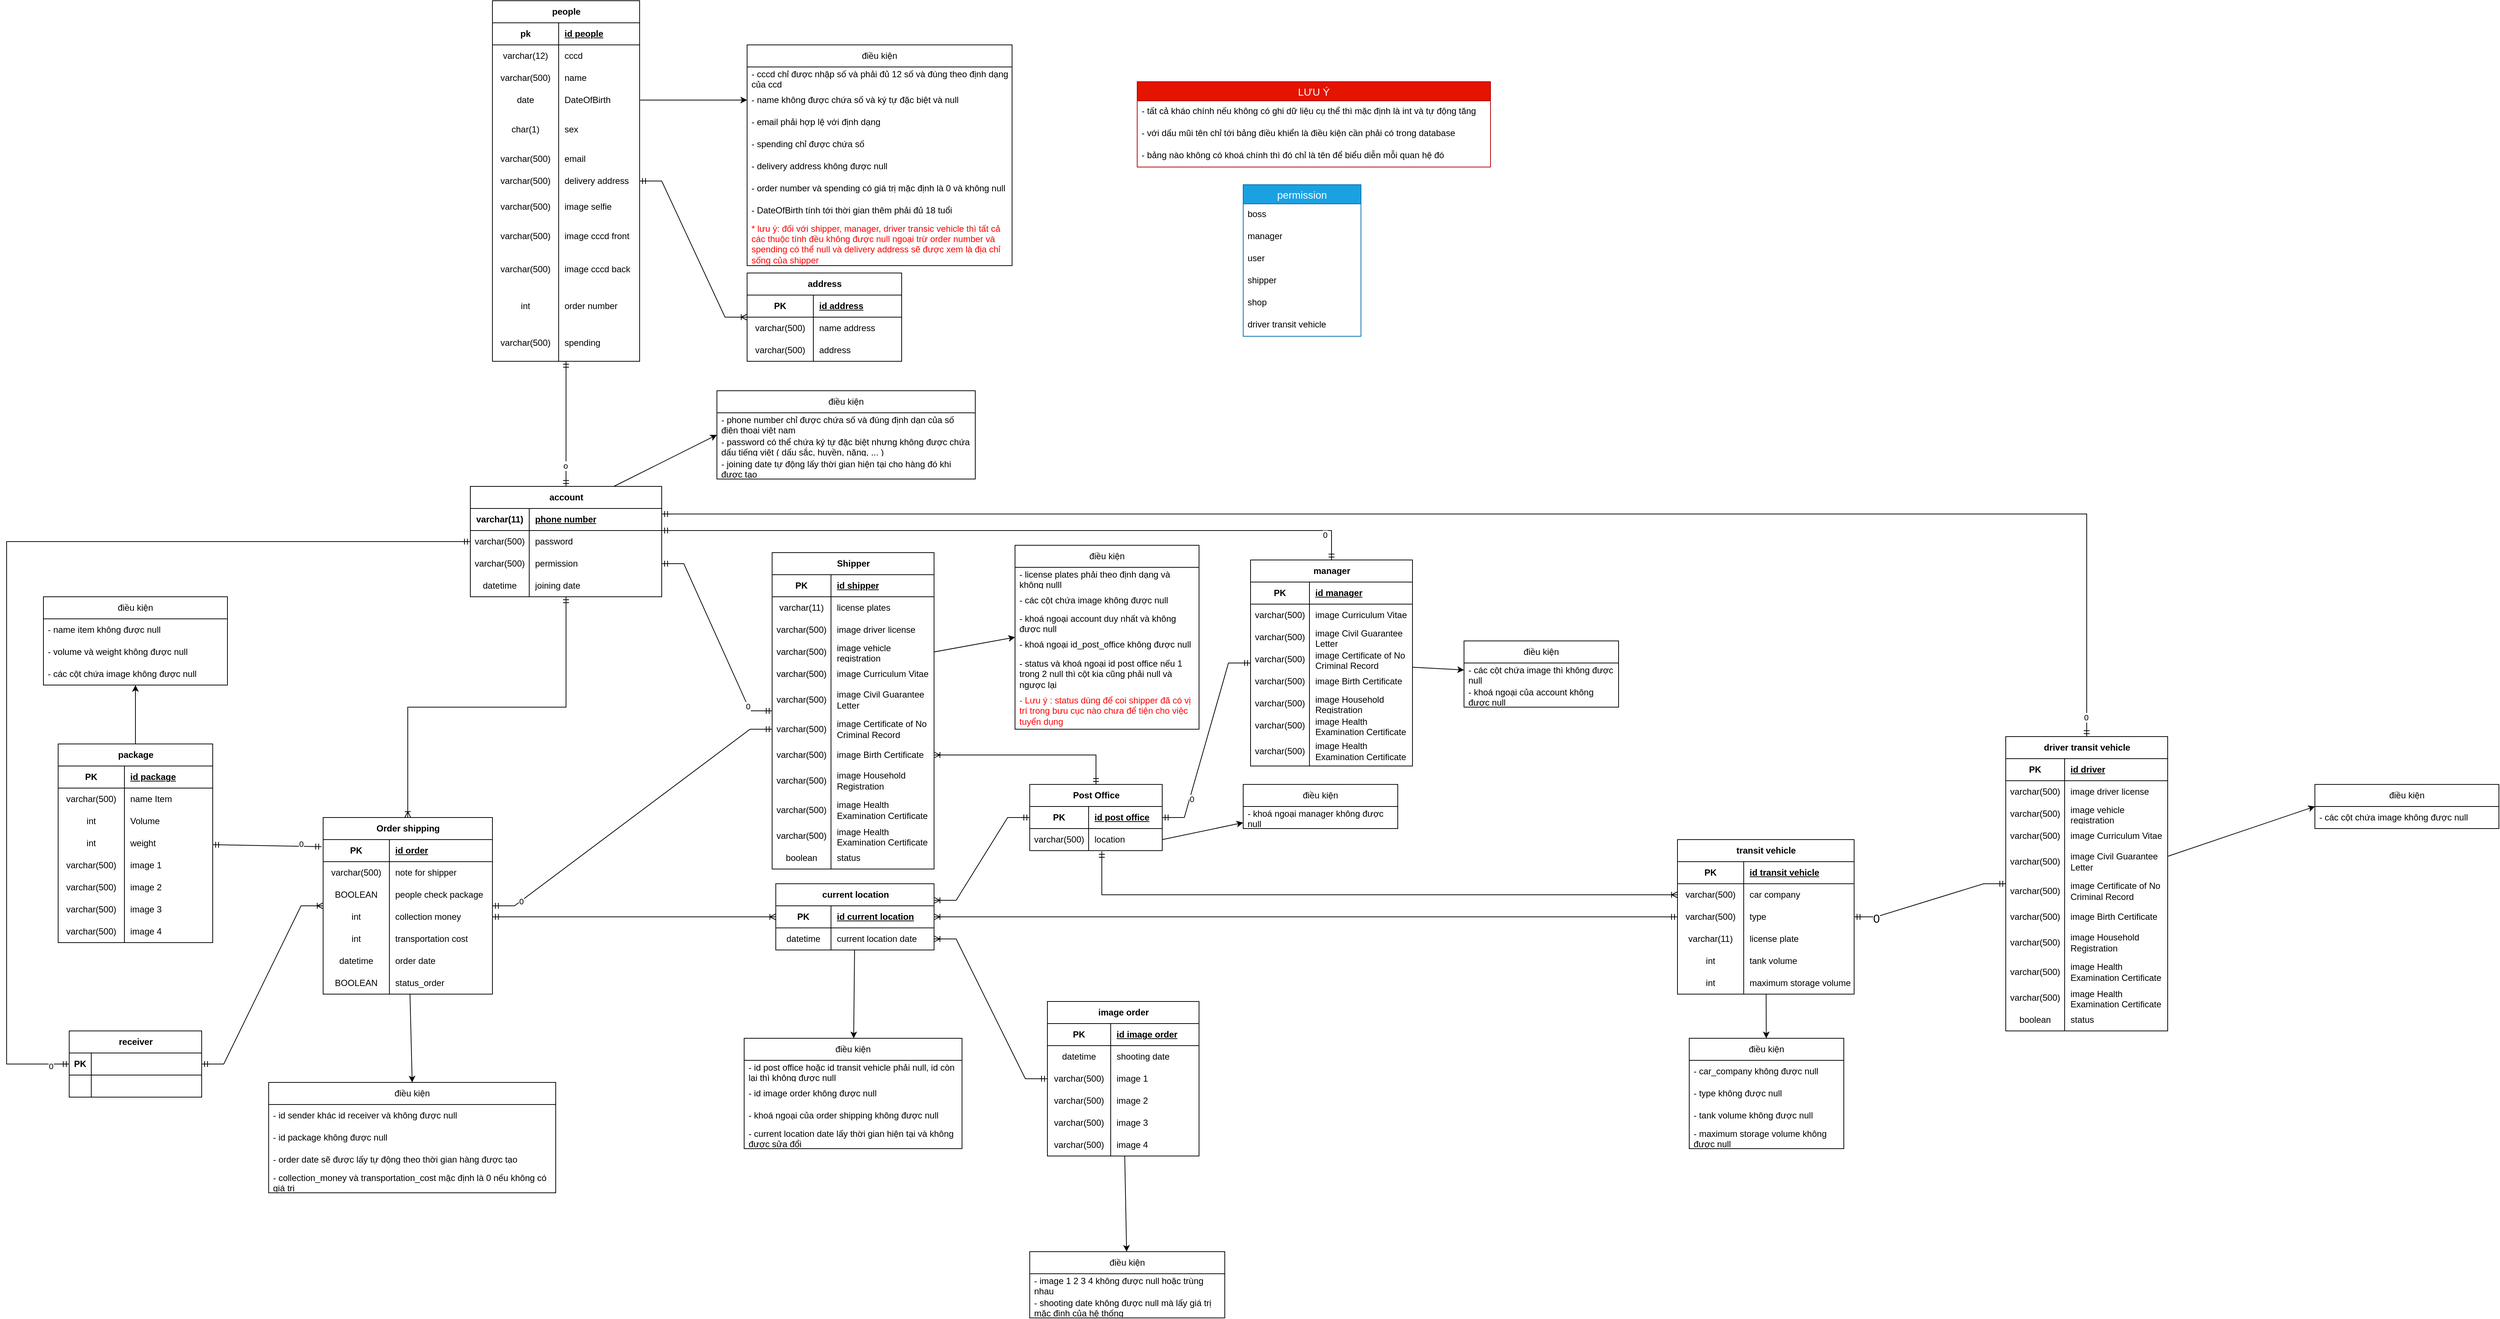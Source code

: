 <mxfile version="22.1.21" type="google">
  <diagram id="C5RBs43oDa-KdzZeNtuy" name="Page-1">
    <mxGraphModel dx="1216" dy="4041" grid="1" gridSize="10" guides="1" tooltips="1" connect="1" arrows="1" fold="1" page="1" pageScale="1" pageWidth="827" pageHeight="1169" math="0" shadow="0">
      <root>
        <mxCell id="WIyWlLk6GJQsqaUBKTNV-0" />
        <mxCell id="WIyWlLk6GJQsqaUBKTNV-1" parent="WIyWlLk6GJQsqaUBKTNV-0" />
        <mxCell id="CDJgA-WEWl3d44ptgDmm-0" value="" style="edgeStyle=entityRelationEdgeStyle;fontSize=12;html=1;endArrow=ERoneToMany;startArrow=ERmandOne;rounded=0;entryX=1;entryY=0.25;entryDx=0;entryDy=0;" parent="WIyWlLk6GJQsqaUBKTNV-1" source="CDJgA-WEWl3d44ptgDmm-145" target="CDJgA-WEWl3d44ptgDmm-238" edge="1">
          <mxGeometry width="100" height="100" relative="1" as="geometry">
            <mxPoint x="1274" y="-1300" as="sourcePoint" />
            <mxPoint x="1374" y="-1400" as="targetPoint" />
          </mxGeometry>
        </mxCell>
        <mxCell id="CDJgA-WEWl3d44ptgDmm-1" value="" style="edgeStyle=entityRelationEdgeStyle;fontSize=12;html=1;endArrow=ERoneToMany;startArrow=ERmandOne;rounded=0;" parent="WIyWlLk6GJQsqaUBKTNV-1" source="CDJgA-WEWl3d44ptgDmm-225" target="CDJgA-WEWl3d44ptgDmm-238" edge="1">
          <mxGeometry width="100" height="100" relative="1" as="geometry">
            <mxPoint x="1344" y="-1425" as="sourcePoint" />
            <mxPoint x="1424" y="-1340" as="targetPoint" />
          </mxGeometry>
        </mxCell>
        <mxCell id="CDJgA-WEWl3d44ptgDmm-2" value="" style="edgeStyle=entityRelationEdgeStyle;fontSize=12;html=1;endArrow=ERoneToMany;startArrow=ERmandOne;rounded=0;" parent="WIyWlLk6GJQsqaUBKTNV-1" source="CDJgA-WEWl3d44ptgDmm-152" target="CDJgA-WEWl3d44ptgDmm-238" edge="1">
          <mxGeometry width="100" height="100" relative="1" as="geometry">
            <mxPoint x="2054" y="-1370" as="sourcePoint" />
            <mxPoint x="1624" y="-1411" as="targetPoint" />
          </mxGeometry>
        </mxCell>
        <mxCell id="CDJgA-WEWl3d44ptgDmm-3" value="" style="edgeStyle=entityRelationEdgeStyle;fontSize=12;html=1;endArrow=ERmandOne;startArrow=ERmandOne;rounded=0;" parent="WIyWlLk6GJQsqaUBKTNV-1" source="CDJgA-WEWl3d44ptgDmm-101" target="CDJgA-WEWl3d44ptgDmm-215" edge="1">
          <mxGeometry width="100" height="100" relative="1" as="geometry">
            <mxPoint x="1264" y="-1380" as="sourcePoint" />
            <mxPoint x="1344" y="-1477.5" as="targetPoint" />
          </mxGeometry>
        </mxCell>
        <mxCell id="CDJgA-WEWl3d44ptgDmm-4" value="0" style="edgeLabel;html=1;align=center;verticalAlign=middle;resizable=0;points=[];" parent="CDJgA-WEWl3d44ptgDmm-3" connectable="0" vertex="1">
          <mxGeometry x="0.824" relative="1" as="geometry">
            <mxPoint as="offset" />
          </mxGeometry>
        </mxCell>
        <mxCell id="CDJgA-WEWl3d44ptgDmm-5" value="" style="fontSize=12;html=1;endArrow=ERmandOne;startArrow=ERmandOne;rounded=0;entryX=-0.009;entryY=0.322;entryDx=0;entryDy=0;entryPerimeter=0;" parent="WIyWlLk6GJQsqaUBKTNV-1" source="CDJgA-WEWl3d44ptgDmm-190" target="CDJgA-WEWl3d44ptgDmm-216" edge="1">
          <mxGeometry width="100" height="100" relative="1" as="geometry">
            <mxPoint x="714" y="-1490" as="sourcePoint" />
            <mxPoint x="874" y="-1455" as="targetPoint" />
          </mxGeometry>
        </mxCell>
        <mxCell id="CDJgA-WEWl3d44ptgDmm-6" value="0" style="edgeLabel;html=1;align=center;verticalAlign=middle;resizable=0;points=[];" parent="CDJgA-WEWl3d44ptgDmm-5" connectable="0" vertex="1">
          <mxGeometry x="0.77" y="2" relative="1" as="geometry">
            <mxPoint x="-11" y="-2" as="offset" />
          </mxGeometry>
        </mxCell>
        <mxCell id="CDJgA-WEWl3d44ptgDmm-7" value="" style="fontSize=12;html=1;endArrow=ERmandOne;startArrow=ERmandOne;rounded=0;entryX=0.5;entryY=0;entryDx=0;entryDy=0;" parent="WIyWlLk6GJQsqaUBKTNV-1" source="CDJgA-WEWl3d44ptgDmm-21" target="CDJgA-WEWl3d44ptgDmm-58" edge="1">
          <mxGeometry width="100" height="100" relative="1" as="geometry">
            <mxPoint x="1124.0" y="-2260" as="sourcePoint" />
            <mxPoint x="1124" y="-2000" as="targetPoint" />
          </mxGeometry>
        </mxCell>
        <mxCell id="CDJgA-WEWl3d44ptgDmm-8" value="o" style="edgeLabel;html=1;align=center;verticalAlign=middle;resizable=0;points=[];" parent="CDJgA-WEWl3d44ptgDmm-7" connectable="0" vertex="1">
          <mxGeometry x="0.589" relative="1" as="geometry">
            <mxPoint x="-1" y="7" as="offset" />
          </mxGeometry>
        </mxCell>
        <mxCell id="CDJgA-WEWl3d44ptgDmm-9" value="" style="edgeStyle=orthogonalEdgeStyle;fontSize=12;html=1;endArrow=ERoneToMany;startArrow=ERmandOne;rounded=0;elbow=vertical;exitX=0.5;exitY=0;exitDx=0;exitDy=0;" parent="WIyWlLk6GJQsqaUBKTNV-1" source="CDJgA-WEWl3d44ptgDmm-145" target="CDJgA-WEWl3d44ptgDmm-104" edge="1">
          <mxGeometry width="100" height="100" relative="1" as="geometry">
            <mxPoint x="1864" y="-1520" as="sourcePoint" />
            <mxPoint x="2274" y="-1400" as="targetPoint" />
          </mxGeometry>
        </mxCell>
        <mxCell id="CDJgA-WEWl3d44ptgDmm-10" value="" style="edgeStyle=entityRelationEdgeStyle;fontSize=12;html=1;endArrow=ERmandOne;startArrow=ERmandOne;rounded=0;" parent="WIyWlLk6GJQsqaUBKTNV-1" source="CDJgA-WEWl3d44ptgDmm-145" target="CDJgA-WEWl3d44ptgDmm-120" edge="1">
          <mxGeometry width="100" height="100" relative="1" as="geometry">
            <mxPoint x="1864" y="-1410" as="sourcePoint" />
            <mxPoint x="1964" y="-1510" as="targetPoint" />
          </mxGeometry>
        </mxCell>
        <mxCell id="CDJgA-WEWl3d44ptgDmm-11" value="0" style="edgeLabel;html=1;align=center;verticalAlign=middle;resizable=0;points=[];" parent="CDJgA-WEWl3d44ptgDmm-10" connectable="0" vertex="1">
          <mxGeometry x="-0.59" y="-2" relative="1" as="geometry">
            <mxPoint as="offset" />
          </mxGeometry>
        </mxCell>
        <mxCell id="CDJgA-WEWl3d44ptgDmm-12" value="" style="edgeStyle=elbowEdgeStyle;fontSize=12;html=1;endArrow=ERoneToMany;startArrow=ERmandOne;rounded=0;entryX=0.5;entryY=0;entryDx=0;entryDy=0;elbow=vertical;" parent="WIyWlLk6GJQsqaUBKTNV-1" source="CDJgA-WEWl3d44ptgDmm-58" target="CDJgA-WEWl3d44ptgDmm-215" edge="1">
          <mxGeometry width="100" height="100" relative="1" as="geometry">
            <mxPoint x="1124.7" y="-1879.49" as="sourcePoint" />
            <mxPoint x="944" y="-1560" as="targetPoint" />
          </mxGeometry>
        </mxCell>
        <mxCell id="CDJgA-WEWl3d44ptgDmm-13" value="" style="edgeStyle=entityRelationEdgeStyle;fontSize=12;html=1;endArrow=ERmandOne;startArrow=ERmandOne;rounded=0;exitX=1;exitY=0.5;exitDx=0;exitDy=0;" parent="WIyWlLk6GJQsqaUBKTNV-1" target="CDJgA-WEWl3d44ptgDmm-82" edge="1">
          <mxGeometry width="100" height="100" relative="1" as="geometry">
            <mxPoint x="1304" y="-1905" as="sourcePoint" />
            <mxPoint x="1674" y="-1800" as="targetPoint" />
          </mxGeometry>
        </mxCell>
        <mxCell id="CDJgA-WEWl3d44ptgDmm-14" value="0" style="edgeLabel;html=1;align=center;verticalAlign=middle;resizable=0;points=[];" parent="CDJgA-WEWl3d44ptgDmm-13" connectable="0" vertex="1">
          <mxGeometry x="0.733" relative="1" as="geometry">
            <mxPoint as="offset" />
          </mxGeometry>
        </mxCell>
        <mxCell id="CDJgA-WEWl3d44ptgDmm-15" value="" style="edgeStyle=orthogonalEdgeStyle;fontSize=12;html=1;endArrow=ERmandOne;startArrow=ERmandOne;rounded=0;elbow=vertical;entryX=0.5;entryY=0;entryDx=0;entryDy=0;" parent="WIyWlLk6GJQsqaUBKTNV-1" source="CDJgA-WEWl3d44ptgDmm-58" target="CDJgA-WEWl3d44ptgDmm-120" edge="1">
          <mxGeometry width="100" height="100" relative="1" as="geometry">
            <mxPoint x="1354" y="-1980" as="sourcePoint" />
            <mxPoint x="2314" y="-1860.0" as="targetPoint" />
            <Array as="points">
              <mxPoint x="2214" y="-1950" />
            </Array>
          </mxGeometry>
        </mxCell>
        <mxCell id="CDJgA-WEWl3d44ptgDmm-16" value="0" style="edgeLabel;html=1;align=center;verticalAlign=middle;resizable=0;points=[];" parent="CDJgA-WEWl3d44ptgDmm-15" connectable="0" vertex="1">
          <mxGeometry x="0.925" y="1" relative="1" as="geometry">
            <mxPoint x="-10" y="1" as="offset" />
          </mxGeometry>
        </mxCell>
        <mxCell id="CDJgA-WEWl3d44ptgDmm-17" value="" style="edgeStyle=orthogonalEdgeStyle;fontSize=12;html=1;endArrow=ERmandOne;startArrow=ERmandOne;rounded=0;elbow=vertical;exitX=1;exitY=0.25;exitDx=0;exitDy=0;entryX=0.5;entryY=0;entryDx=0;entryDy=0;" parent="WIyWlLk6GJQsqaUBKTNV-1" source="CDJgA-WEWl3d44ptgDmm-58" target="CDJgA-WEWl3d44ptgDmm-321" edge="1">
          <mxGeometry width="100" height="100" relative="1" as="geometry">
            <mxPoint x="1624" y="-2115" as="sourcePoint" />
            <mxPoint x="2414" y="-1682" as="targetPoint" />
          </mxGeometry>
        </mxCell>
        <mxCell id="CDJgA-WEWl3d44ptgDmm-18" value="0" style="edgeLabel;html=1;align=center;verticalAlign=middle;resizable=0;points=[];" parent="CDJgA-WEWl3d44ptgDmm-17" connectable="0" vertex="1">
          <mxGeometry x="0.976" y="-1" relative="1" as="geometry">
            <mxPoint y="1" as="offset" />
          </mxGeometry>
        </mxCell>
        <mxCell id="CDJgA-WEWl3d44ptgDmm-19" value="" style="edgeStyle=elbowEdgeStyle;fontSize=12;html=1;endArrow=ERmandOne;startArrow=ERmandOne;rounded=0;" parent="WIyWlLk6GJQsqaUBKTNV-1" source="CDJgA-WEWl3d44ptgDmm-245" target="CDJgA-WEWl3d44ptgDmm-58" edge="1">
          <mxGeometry width="100" height="100" relative="1" as="geometry">
            <mxPoint x="744" y="-1630" as="sourcePoint" />
            <mxPoint x="1054" y="-1940" as="targetPoint" />
            <Array as="points">
              <mxPoint x="414" y="-1670" />
            </Array>
          </mxGeometry>
        </mxCell>
        <mxCell id="CDJgA-WEWl3d44ptgDmm-20" value="0" style="edgeLabel;html=1;align=center;verticalAlign=middle;resizable=0;points=[];" parent="CDJgA-WEWl3d44ptgDmm-19" connectable="0" vertex="1">
          <mxGeometry x="-0.965" y="3" relative="1" as="geometry">
            <mxPoint as="offset" />
          </mxGeometry>
        </mxCell>
        <mxCell id="CDJgA-WEWl3d44ptgDmm-21" value="people" style="shape=table;startSize=30;container=1;collapsible=1;childLayout=tableLayout;fixedRows=1;rowLines=0;fontStyle=1;align=center;resizeLast=1;html=1;" parent="WIyWlLk6GJQsqaUBKTNV-1" vertex="1">
          <mxGeometry x="1074" y="-2670" width="200" height="490" as="geometry" />
        </mxCell>
        <mxCell id="CDJgA-WEWl3d44ptgDmm-22" value="" style="shape=tableRow;horizontal=0;startSize=0;swimlaneHead=0;swimlaneBody=0;fillColor=none;collapsible=0;dropTarget=0;points=[[0,0.5],[1,0.5]];portConstraint=eastwest;top=0;left=0;right=0;bottom=1;" parent="CDJgA-WEWl3d44ptgDmm-21" vertex="1">
          <mxGeometry y="30" width="200" height="30" as="geometry" />
        </mxCell>
        <mxCell id="CDJgA-WEWl3d44ptgDmm-23" value="pk" style="shape=partialRectangle;connectable=0;fillColor=none;top=0;left=0;bottom=0;right=0;fontStyle=1;overflow=hidden;whiteSpace=wrap;html=1;" parent="CDJgA-WEWl3d44ptgDmm-22" vertex="1">
          <mxGeometry width="90.0" height="30" as="geometry">
            <mxRectangle width="90.0" height="30" as="alternateBounds" />
          </mxGeometry>
        </mxCell>
        <mxCell id="CDJgA-WEWl3d44ptgDmm-24" value="id people" style="shape=partialRectangle;connectable=0;fillColor=none;top=0;left=0;bottom=0;right=0;align=left;spacingLeft=6;fontStyle=5;overflow=hidden;whiteSpace=wrap;html=1;" parent="CDJgA-WEWl3d44ptgDmm-22" vertex="1">
          <mxGeometry x="90.0" width="110.0" height="30" as="geometry">
            <mxRectangle width="110.0" height="30" as="alternateBounds" />
          </mxGeometry>
        </mxCell>
        <mxCell id="CDJgA-WEWl3d44ptgDmm-25" value="" style="shape=tableRow;horizontal=0;startSize=0;swimlaneHead=0;swimlaneBody=0;fillColor=none;collapsible=0;dropTarget=0;points=[[0,0.5],[1,0.5]];portConstraint=eastwest;top=0;left=0;right=0;bottom=0;" parent="CDJgA-WEWl3d44ptgDmm-21" vertex="1">
          <mxGeometry y="60" width="200" height="30" as="geometry" />
        </mxCell>
        <mxCell id="CDJgA-WEWl3d44ptgDmm-26" value="varchar(12)" style="shape=partialRectangle;connectable=0;fillColor=none;top=0;left=0;bottom=0;right=0;editable=1;overflow=hidden;whiteSpace=wrap;html=1;" parent="CDJgA-WEWl3d44ptgDmm-25" vertex="1">
          <mxGeometry width="90.0" height="30" as="geometry">
            <mxRectangle width="90.0" height="30" as="alternateBounds" />
          </mxGeometry>
        </mxCell>
        <mxCell id="CDJgA-WEWl3d44ptgDmm-27" value="cccd" style="shape=partialRectangle;connectable=0;fillColor=none;top=0;left=0;bottom=0;right=0;align=left;spacingLeft=6;overflow=hidden;whiteSpace=wrap;html=1;" parent="CDJgA-WEWl3d44ptgDmm-25" vertex="1">
          <mxGeometry x="90.0" width="110.0" height="30" as="geometry">
            <mxRectangle width="110.0" height="30" as="alternateBounds" />
          </mxGeometry>
        </mxCell>
        <mxCell id="CDJgA-WEWl3d44ptgDmm-28" value="" style="shape=tableRow;horizontal=0;startSize=0;swimlaneHead=0;swimlaneBody=0;fillColor=none;collapsible=0;dropTarget=0;points=[[0,0.5],[1,0.5]];portConstraint=eastwest;top=0;left=0;right=0;bottom=0;" parent="CDJgA-WEWl3d44ptgDmm-21" vertex="1">
          <mxGeometry y="90" width="200" height="30" as="geometry" />
        </mxCell>
        <mxCell id="CDJgA-WEWl3d44ptgDmm-29" value="varchar(500)" style="shape=partialRectangle;connectable=0;fillColor=none;top=0;left=0;bottom=0;right=0;editable=1;overflow=hidden;whiteSpace=wrap;html=1;" parent="CDJgA-WEWl3d44ptgDmm-28" vertex="1">
          <mxGeometry width="90.0" height="30" as="geometry">
            <mxRectangle width="90.0" height="30" as="alternateBounds" />
          </mxGeometry>
        </mxCell>
        <mxCell id="CDJgA-WEWl3d44ptgDmm-30" value="name&amp;nbsp;" style="shape=partialRectangle;connectable=0;fillColor=none;top=0;left=0;bottom=0;right=0;align=left;spacingLeft=6;overflow=hidden;whiteSpace=wrap;html=1;" parent="CDJgA-WEWl3d44ptgDmm-28" vertex="1">
          <mxGeometry x="90.0" width="110.0" height="30" as="geometry">
            <mxRectangle width="110.0" height="30" as="alternateBounds" />
          </mxGeometry>
        </mxCell>
        <mxCell id="CDJgA-WEWl3d44ptgDmm-31" value="" style="shape=tableRow;horizontal=0;startSize=0;swimlaneHead=0;swimlaneBody=0;fillColor=none;collapsible=0;dropTarget=0;points=[[0,0.5],[1,0.5]];portConstraint=eastwest;top=0;left=0;right=0;bottom=0;" parent="CDJgA-WEWl3d44ptgDmm-21" vertex="1">
          <mxGeometry y="120" width="200" height="30" as="geometry" />
        </mxCell>
        <mxCell id="CDJgA-WEWl3d44ptgDmm-32" value="date" style="shape=partialRectangle;connectable=0;fillColor=none;top=0;left=0;bottom=0;right=0;editable=1;overflow=hidden;whiteSpace=wrap;html=1;" parent="CDJgA-WEWl3d44ptgDmm-31" vertex="1">
          <mxGeometry width="90.0" height="30" as="geometry">
            <mxRectangle width="90.0" height="30" as="alternateBounds" />
          </mxGeometry>
        </mxCell>
        <mxCell id="CDJgA-WEWl3d44ptgDmm-33" value="DateOfBirth" style="shape=partialRectangle;connectable=0;fillColor=none;top=0;left=0;bottom=0;right=0;align=left;spacingLeft=6;overflow=hidden;whiteSpace=wrap;html=1;" parent="CDJgA-WEWl3d44ptgDmm-31" vertex="1">
          <mxGeometry x="90.0" width="110.0" height="30" as="geometry">
            <mxRectangle width="110.0" height="30" as="alternateBounds" />
          </mxGeometry>
        </mxCell>
        <mxCell id="CDJgA-WEWl3d44ptgDmm-34" value="" style="shape=tableRow;horizontal=0;startSize=0;swimlaneHead=0;swimlaneBody=0;fillColor=none;collapsible=0;dropTarget=0;points=[[0,0.5],[1,0.5]];portConstraint=eastwest;top=0;left=0;right=0;bottom=0;" parent="CDJgA-WEWl3d44ptgDmm-21" vertex="1">
          <mxGeometry y="150" width="200" height="50" as="geometry" />
        </mxCell>
        <mxCell id="CDJgA-WEWl3d44ptgDmm-35" value="char(1)" style="shape=partialRectangle;connectable=0;fillColor=none;top=0;left=0;bottom=0;right=0;editable=1;overflow=hidden;whiteSpace=wrap;html=1;" parent="CDJgA-WEWl3d44ptgDmm-34" vertex="1">
          <mxGeometry width="90.0" height="50" as="geometry">
            <mxRectangle width="90.0" height="50" as="alternateBounds" />
          </mxGeometry>
        </mxCell>
        <mxCell id="CDJgA-WEWl3d44ptgDmm-36" value="sex" style="shape=partialRectangle;connectable=0;fillColor=none;top=0;left=0;bottom=0;right=0;align=left;spacingLeft=6;overflow=hidden;whiteSpace=wrap;html=1;" parent="CDJgA-WEWl3d44ptgDmm-34" vertex="1">
          <mxGeometry x="90.0" width="110.0" height="50" as="geometry">
            <mxRectangle width="110.0" height="50" as="alternateBounds" />
          </mxGeometry>
        </mxCell>
        <mxCell id="CDJgA-WEWl3d44ptgDmm-37" value="" style="shape=tableRow;horizontal=0;startSize=0;swimlaneHead=0;swimlaneBody=0;fillColor=none;collapsible=0;dropTarget=0;points=[[0,0.5],[1,0.5]];portConstraint=eastwest;top=0;left=0;right=0;bottom=0;" parent="CDJgA-WEWl3d44ptgDmm-21" vertex="1">
          <mxGeometry y="200" width="200" height="30" as="geometry" />
        </mxCell>
        <mxCell id="CDJgA-WEWl3d44ptgDmm-38" value="varchar(500)" style="shape=partialRectangle;connectable=0;fillColor=none;top=0;left=0;bottom=0;right=0;editable=1;overflow=hidden;whiteSpace=wrap;html=1;" parent="CDJgA-WEWl3d44ptgDmm-37" vertex="1">
          <mxGeometry width="90.0" height="30" as="geometry">
            <mxRectangle width="90.0" height="30" as="alternateBounds" />
          </mxGeometry>
        </mxCell>
        <mxCell id="CDJgA-WEWl3d44ptgDmm-39" value="email" style="shape=partialRectangle;connectable=0;fillColor=none;top=0;left=0;bottom=0;right=0;align=left;spacingLeft=6;overflow=hidden;whiteSpace=wrap;html=1;" parent="CDJgA-WEWl3d44ptgDmm-37" vertex="1">
          <mxGeometry x="90.0" width="110.0" height="30" as="geometry">
            <mxRectangle width="110.0" height="30" as="alternateBounds" />
          </mxGeometry>
        </mxCell>
        <mxCell id="CDJgA-WEWl3d44ptgDmm-40" value="" style="shape=tableRow;horizontal=0;startSize=0;swimlaneHead=0;swimlaneBody=0;fillColor=none;collapsible=0;dropTarget=0;points=[[0,0.5],[1,0.5]];portConstraint=eastwest;top=0;left=0;right=0;bottom=0;" parent="CDJgA-WEWl3d44ptgDmm-21" vertex="1">
          <mxGeometry y="230" width="200" height="30" as="geometry" />
        </mxCell>
        <mxCell id="CDJgA-WEWl3d44ptgDmm-41" value="varchar(500)" style="shape=partialRectangle;connectable=0;fillColor=none;top=0;left=0;bottom=0;right=0;editable=1;overflow=hidden;whiteSpace=wrap;html=1;" parent="CDJgA-WEWl3d44ptgDmm-40" vertex="1">
          <mxGeometry width="90.0" height="30" as="geometry">
            <mxRectangle width="90.0" height="30" as="alternateBounds" />
          </mxGeometry>
        </mxCell>
        <mxCell id="CDJgA-WEWl3d44ptgDmm-42" value="delivery address" style="shape=partialRectangle;connectable=0;fillColor=none;top=0;left=0;bottom=0;right=0;align=left;spacingLeft=6;overflow=hidden;whiteSpace=wrap;html=1;" parent="CDJgA-WEWl3d44ptgDmm-40" vertex="1">
          <mxGeometry x="90.0" width="110.0" height="30" as="geometry">
            <mxRectangle width="110.0" height="30" as="alternateBounds" />
          </mxGeometry>
        </mxCell>
        <mxCell id="CDJgA-WEWl3d44ptgDmm-43" value="" style="shape=tableRow;horizontal=0;startSize=0;swimlaneHead=0;swimlaneBody=0;fillColor=none;collapsible=0;dropTarget=0;points=[[0,0.5],[1,0.5]];portConstraint=eastwest;top=0;left=0;right=0;bottom=0;" parent="CDJgA-WEWl3d44ptgDmm-21" vertex="1">
          <mxGeometry y="260" width="200" height="40" as="geometry" />
        </mxCell>
        <mxCell id="CDJgA-WEWl3d44ptgDmm-44" value="varchar(500)" style="shape=partialRectangle;connectable=0;fillColor=none;top=0;left=0;bottom=0;right=0;editable=1;overflow=hidden;whiteSpace=wrap;html=1;" parent="CDJgA-WEWl3d44ptgDmm-43" vertex="1">
          <mxGeometry width="90.0" height="40" as="geometry">
            <mxRectangle width="90.0" height="40" as="alternateBounds" />
          </mxGeometry>
        </mxCell>
        <mxCell id="CDJgA-WEWl3d44ptgDmm-45" value="image selfie" style="shape=partialRectangle;connectable=0;fillColor=none;top=0;left=0;bottom=0;right=0;align=left;spacingLeft=6;overflow=hidden;whiteSpace=wrap;html=1;" parent="CDJgA-WEWl3d44ptgDmm-43" vertex="1">
          <mxGeometry x="90.0" width="110.0" height="40" as="geometry">
            <mxRectangle width="110.0" height="40" as="alternateBounds" />
          </mxGeometry>
        </mxCell>
        <mxCell id="CDJgA-WEWl3d44ptgDmm-46" value="" style="shape=tableRow;horizontal=0;startSize=0;swimlaneHead=0;swimlaneBody=0;fillColor=none;collapsible=0;dropTarget=0;points=[[0,0.5],[1,0.5]];portConstraint=eastwest;top=0;left=0;right=0;bottom=0;" parent="CDJgA-WEWl3d44ptgDmm-21" vertex="1">
          <mxGeometry y="300" width="200" height="40" as="geometry" />
        </mxCell>
        <mxCell id="CDJgA-WEWl3d44ptgDmm-47" value="varchar(500)" style="shape=partialRectangle;connectable=0;fillColor=none;top=0;left=0;bottom=0;right=0;editable=1;overflow=hidden;whiteSpace=wrap;html=1;" parent="CDJgA-WEWl3d44ptgDmm-46" vertex="1">
          <mxGeometry width="90.0" height="40" as="geometry">
            <mxRectangle width="90.0" height="40" as="alternateBounds" />
          </mxGeometry>
        </mxCell>
        <mxCell id="CDJgA-WEWl3d44ptgDmm-48" value="image cccd front&amp;nbsp;" style="shape=partialRectangle;connectable=0;fillColor=none;top=0;left=0;bottom=0;right=0;align=left;spacingLeft=6;overflow=hidden;whiteSpace=wrap;html=1;" parent="CDJgA-WEWl3d44ptgDmm-46" vertex="1">
          <mxGeometry x="90.0" width="110.0" height="40" as="geometry">
            <mxRectangle width="110.0" height="40" as="alternateBounds" />
          </mxGeometry>
        </mxCell>
        <mxCell id="CDJgA-WEWl3d44ptgDmm-49" value="" style="shape=tableRow;horizontal=0;startSize=0;swimlaneHead=0;swimlaneBody=0;fillColor=none;collapsible=0;dropTarget=0;points=[[0,0.5],[1,0.5]];portConstraint=eastwest;top=0;left=0;right=0;bottom=0;" parent="CDJgA-WEWl3d44ptgDmm-21" vertex="1">
          <mxGeometry y="340" width="200" height="50" as="geometry" />
        </mxCell>
        <mxCell id="CDJgA-WEWl3d44ptgDmm-50" value="varchar(500)" style="shape=partialRectangle;connectable=0;fillColor=none;top=0;left=0;bottom=0;right=0;editable=1;overflow=hidden;whiteSpace=wrap;html=1;" parent="CDJgA-WEWl3d44ptgDmm-49" vertex="1">
          <mxGeometry width="90.0" height="50" as="geometry">
            <mxRectangle width="90.0" height="50" as="alternateBounds" />
          </mxGeometry>
        </mxCell>
        <mxCell id="CDJgA-WEWl3d44ptgDmm-51" value="image cccd back" style="shape=partialRectangle;connectable=0;fillColor=none;top=0;left=0;bottom=0;right=0;align=left;spacingLeft=6;overflow=hidden;whiteSpace=wrap;html=1;" parent="CDJgA-WEWl3d44ptgDmm-49" vertex="1">
          <mxGeometry x="90.0" width="110.0" height="50" as="geometry">
            <mxRectangle width="110.0" height="50" as="alternateBounds" />
          </mxGeometry>
        </mxCell>
        <mxCell id="CDJgA-WEWl3d44ptgDmm-52" value="" style="shape=tableRow;horizontal=0;startSize=0;swimlaneHead=0;swimlaneBody=0;fillColor=none;collapsible=0;dropTarget=0;points=[[0,0.5],[1,0.5]];portConstraint=eastwest;top=0;left=0;right=0;bottom=0;" parent="CDJgA-WEWl3d44ptgDmm-21" vertex="1">
          <mxGeometry y="390" width="200" height="50" as="geometry" />
        </mxCell>
        <mxCell id="CDJgA-WEWl3d44ptgDmm-53" value="int" style="shape=partialRectangle;connectable=0;fillColor=none;top=0;left=0;bottom=0;right=0;editable=1;overflow=hidden;whiteSpace=wrap;html=1;" parent="CDJgA-WEWl3d44ptgDmm-52" vertex="1">
          <mxGeometry width="90.0" height="50" as="geometry">
            <mxRectangle width="90.0" height="50" as="alternateBounds" />
          </mxGeometry>
        </mxCell>
        <mxCell id="CDJgA-WEWl3d44ptgDmm-54" value="order number" style="shape=partialRectangle;connectable=0;fillColor=none;top=0;left=0;bottom=0;right=0;align=left;spacingLeft=6;overflow=hidden;whiteSpace=wrap;html=1;" parent="CDJgA-WEWl3d44ptgDmm-52" vertex="1">
          <mxGeometry x="90.0" width="110.0" height="50" as="geometry">
            <mxRectangle width="110.0" height="50" as="alternateBounds" />
          </mxGeometry>
        </mxCell>
        <mxCell id="CDJgA-WEWl3d44ptgDmm-55" value="" style="shape=tableRow;horizontal=0;startSize=0;swimlaneHead=0;swimlaneBody=0;fillColor=none;collapsible=0;dropTarget=0;points=[[0,0.5],[1,0.5]];portConstraint=eastwest;top=0;left=0;right=0;bottom=0;" parent="CDJgA-WEWl3d44ptgDmm-21" vertex="1">
          <mxGeometry y="440" width="200" height="50" as="geometry" />
        </mxCell>
        <mxCell id="CDJgA-WEWl3d44ptgDmm-56" value="varchar(500)" style="shape=partialRectangle;connectable=0;fillColor=none;top=0;left=0;bottom=0;right=0;editable=1;overflow=hidden;whiteSpace=wrap;html=1;" parent="CDJgA-WEWl3d44ptgDmm-55" vertex="1">
          <mxGeometry width="90.0" height="50" as="geometry">
            <mxRectangle width="90.0" height="50" as="alternateBounds" />
          </mxGeometry>
        </mxCell>
        <mxCell id="CDJgA-WEWl3d44ptgDmm-57" value="spending" style="shape=partialRectangle;connectable=0;fillColor=none;top=0;left=0;bottom=0;right=0;align=left;spacingLeft=6;overflow=hidden;whiteSpace=wrap;html=1;" parent="CDJgA-WEWl3d44ptgDmm-55" vertex="1">
          <mxGeometry x="90.0" width="110.0" height="50" as="geometry">
            <mxRectangle width="110.0" height="50" as="alternateBounds" />
          </mxGeometry>
        </mxCell>
        <mxCell id="CDJgA-WEWl3d44ptgDmm-58" value="account" style="shape=table;startSize=30;container=1;collapsible=1;childLayout=tableLayout;fixedRows=1;rowLines=0;fontStyle=1;align=center;resizeLast=1;html=1;" parent="WIyWlLk6GJQsqaUBKTNV-1" vertex="1">
          <mxGeometry x="1044" y="-2010" width="260" height="150" as="geometry" />
        </mxCell>
        <mxCell id="CDJgA-WEWl3d44ptgDmm-59" value="" style="shape=tableRow;horizontal=0;startSize=0;swimlaneHead=0;swimlaneBody=0;fillColor=none;collapsible=0;dropTarget=0;points=[[0,0.5],[1,0.5]];portConstraint=eastwest;top=0;left=0;right=0;bottom=1;" parent="CDJgA-WEWl3d44ptgDmm-58" vertex="1">
          <mxGeometry y="30" width="260" height="30" as="geometry" />
        </mxCell>
        <mxCell id="CDJgA-WEWl3d44ptgDmm-60" value="varchar(11)" style="shape=partialRectangle;connectable=0;fillColor=none;top=0;left=0;bottom=0;right=0;fontStyle=1;overflow=hidden;whiteSpace=wrap;html=1;" parent="CDJgA-WEWl3d44ptgDmm-59" vertex="1">
          <mxGeometry width="80" height="30" as="geometry">
            <mxRectangle width="80" height="30" as="alternateBounds" />
          </mxGeometry>
        </mxCell>
        <mxCell id="CDJgA-WEWl3d44ptgDmm-61" value="phone number" style="shape=partialRectangle;connectable=0;fillColor=none;top=0;left=0;bottom=0;right=0;align=left;spacingLeft=6;fontStyle=5;overflow=hidden;whiteSpace=wrap;html=1;" parent="CDJgA-WEWl3d44ptgDmm-59" vertex="1">
          <mxGeometry x="80" width="180" height="30" as="geometry">
            <mxRectangle width="180" height="30" as="alternateBounds" />
          </mxGeometry>
        </mxCell>
        <mxCell id="CDJgA-WEWl3d44ptgDmm-62" value="" style="shape=tableRow;horizontal=0;startSize=0;swimlaneHead=0;swimlaneBody=0;fillColor=none;collapsible=0;dropTarget=0;points=[[0,0.5],[1,0.5]];portConstraint=eastwest;top=0;left=0;right=0;bottom=0;" parent="CDJgA-WEWl3d44ptgDmm-58" vertex="1">
          <mxGeometry y="60" width="260" height="30" as="geometry" />
        </mxCell>
        <mxCell id="CDJgA-WEWl3d44ptgDmm-63" value="varchar(500)" style="shape=partialRectangle;connectable=0;fillColor=none;top=0;left=0;bottom=0;right=0;editable=1;overflow=hidden;whiteSpace=wrap;html=1;" parent="CDJgA-WEWl3d44ptgDmm-62" vertex="1">
          <mxGeometry width="80" height="30" as="geometry">
            <mxRectangle width="80" height="30" as="alternateBounds" />
          </mxGeometry>
        </mxCell>
        <mxCell id="CDJgA-WEWl3d44ptgDmm-64" value="password" style="shape=partialRectangle;connectable=0;fillColor=none;top=0;left=0;bottom=0;right=0;align=left;spacingLeft=6;overflow=hidden;whiteSpace=wrap;html=1;" parent="CDJgA-WEWl3d44ptgDmm-62" vertex="1">
          <mxGeometry x="80" width="180" height="30" as="geometry">
            <mxRectangle width="180" height="30" as="alternateBounds" />
          </mxGeometry>
        </mxCell>
        <mxCell id="CDJgA-WEWl3d44ptgDmm-65" value="" style="shape=tableRow;horizontal=0;startSize=0;swimlaneHead=0;swimlaneBody=0;fillColor=none;collapsible=0;dropTarget=0;points=[[0,0.5],[1,0.5]];portConstraint=eastwest;top=0;left=0;right=0;bottom=0;" parent="CDJgA-WEWl3d44ptgDmm-58" vertex="1">
          <mxGeometry y="90" width="260" height="30" as="geometry" />
        </mxCell>
        <mxCell id="CDJgA-WEWl3d44ptgDmm-66" value="varchar(500)" style="shape=partialRectangle;connectable=0;fillColor=none;top=0;left=0;bottom=0;right=0;editable=1;overflow=hidden;whiteSpace=wrap;html=1;" parent="CDJgA-WEWl3d44ptgDmm-65" vertex="1">
          <mxGeometry width="80" height="30" as="geometry">
            <mxRectangle width="80" height="30" as="alternateBounds" />
          </mxGeometry>
        </mxCell>
        <mxCell id="CDJgA-WEWl3d44ptgDmm-67" value="permission" style="shape=partialRectangle;connectable=0;fillColor=none;top=0;left=0;bottom=0;right=0;align=left;spacingLeft=6;overflow=hidden;whiteSpace=wrap;html=1;" parent="CDJgA-WEWl3d44ptgDmm-65" vertex="1">
          <mxGeometry x="80" width="180" height="30" as="geometry">
            <mxRectangle width="180" height="30" as="alternateBounds" />
          </mxGeometry>
        </mxCell>
        <mxCell id="CDJgA-WEWl3d44ptgDmm-68" value="" style="shape=tableRow;horizontal=0;startSize=0;swimlaneHead=0;swimlaneBody=0;fillColor=none;collapsible=0;dropTarget=0;points=[[0,0.5],[1,0.5]];portConstraint=eastwest;top=0;left=0;right=0;bottom=0;" parent="CDJgA-WEWl3d44ptgDmm-58" vertex="1">
          <mxGeometry y="120" width="260" height="30" as="geometry" />
        </mxCell>
        <mxCell id="CDJgA-WEWl3d44ptgDmm-69" value="datetime" style="shape=partialRectangle;connectable=0;fillColor=none;top=0;left=0;bottom=0;right=0;editable=1;overflow=hidden;whiteSpace=wrap;html=1;" parent="CDJgA-WEWl3d44ptgDmm-68" vertex="1">
          <mxGeometry width="80" height="30" as="geometry">
            <mxRectangle width="80" height="30" as="alternateBounds" />
          </mxGeometry>
        </mxCell>
        <mxCell id="CDJgA-WEWl3d44ptgDmm-70" value="joining date" style="shape=partialRectangle;connectable=0;fillColor=none;top=0;left=0;bottom=0;right=0;align=left;spacingLeft=6;overflow=hidden;whiteSpace=wrap;html=1;" parent="CDJgA-WEWl3d44ptgDmm-68" vertex="1">
          <mxGeometry x="80" width="180" height="30" as="geometry">
            <mxRectangle width="180" height="30" as="alternateBounds" />
          </mxGeometry>
        </mxCell>
        <mxCell id="CDJgA-WEWl3d44ptgDmm-71" value="address" style="shape=table;startSize=30;container=1;collapsible=1;childLayout=tableLayout;fixedRows=1;rowLines=0;fontStyle=1;align=center;resizeLast=1;html=1;" parent="WIyWlLk6GJQsqaUBKTNV-1" vertex="1">
          <mxGeometry x="1420" y="-2300" width="210" height="120" as="geometry" />
        </mxCell>
        <mxCell id="CDJgA-WEWl3d44ptgDmm-72" value="" style="shape=tableRow;horizontal=0;startSize=0;swimlaneHead=0;swimlaneBody=0;fillColor=none;collapsible=0;dropTarget=0;points=[[0,0.5],[1,0.5]];portConstraint=eastwest;top=0;left=0;right=0;bottom=1;" parent="CDJgA-WEWl3d44ptgDmm-71" vertex="1">
          <mxGeometry y="30" width="210" height="30" as="geometry" />
        </mxCell>
        <mxCell id="CDJgA-WEWl3d44ptgDmm-73" value="PK" style="shape=partialRectangle;connectable=0;fillColor=none;top=0;left=0;bottom=0;right=0;fontStyle=1;overflow=hidden;whiteSpace=wrap;html=1;" parent="CDJgA-WEWl3d44ptgDmm-72" vertex="1">
          <mxGeometry width="90" height="30" as="geometry">
            <mxRectangle width="90" height="30" as="alternateBounds" />
          </mxGeometry>
        </mxCell>
        <mxCell id="CDJgA-WEWl3d44ptgDmm-74" value="id address" style="shape=partialRectangle;connectable=0;fillColor=none;top=0;left=0;bottom=0;right=0;align=left;spacingLeft=6;fontStyle=5;overflow=hidden;whiteSpace=wrap;html=1;" parent="CDJgA-WEWl3d44ptgDmm-72" vertex="1">
          <mxGeometry x="90" width="120" height="30" as="geometry">
            <mxRectangle width="120" height="30" as="alternateBounds" />
          </mxGeometry>
        </mxCell>
        <mxCell id="CDJgA-WEWl3d44ptgDmm-75" value="" style="shape=tableRow;horizontal=0;startSize=0;swimlaneHead=0;swimlaneBody=0;fillColor=none;collapsible=0;dropTarget=0;points=[[0,0.5],[1,0.5]];portConstraint=eastwest;top=0;left=0;right=0;bottom=0;" parent="CDJgA-WEWl3d44ptgDmm-71" vertex="1">
          <mxGeometry y="60" width="210" height="30" as="geometry" />
        </mxCell>
        <mxCell id="CDJgA-WEWl3d44ptgDmm-76" value="varchar(500)" style="shape=partialRectangle;connectable=0;fillColor=none;top=0;left=0;bottom=0;right=0;editable=1;overflow=hidden;whiteSpace=wrap;html=1;" parent="CDJgA-WEWl3d44ptgDmm-75" vertex="1">
          <mxGeometry width="90" height="30" as="geometry">
            <mxRectangle width="90" height="30" as="alternateBounds" />
          </mxGeometry>
        </mxCell>
        <mxCell id="CDJgA-WEWl3d44ptgDmm-77" value="name address" style="shape=partialRectangle;connectable=0;fillColor=none;top=0;left=0;bottom=0;right=0;align=left;spacingLeft=6;overflow=hidden;whiteSpace=wrap;html=1;" parent="CDJgA-WEWl3d44ptgDmm-75" vertex="1">
          <mxGeometry x="90" width="120" height="30" as="geometry">
            <mxRectangle width="120" height="30" as="alternateBounds" />
          </mxGeometry>
        </mxCell>
        <mxCell id="CDJgA-WEWl3d44ptgDmm-78" value="" style="shape=tableRow;horizontal=0;startSize=0;swimlaneHead=0;swimlaneBody=0;fillColor=none;collapsible=0;dropTarget=0;points=[[0,0.5],[1,0.5]];portConstraint=eastwest;top=0;left=0;right=0;bottom=0;" parent="CDJgA-WEWl3d44ptgDmm-71" vertex="1">
          <mxGeometry y="90" width="210" height="30" as="geometry" />
        </mxCell>
        <mxCell id="CDJgA-WEWl3d44ptgDmm-79" value="varchar(500)" style="shape=partialRectangle;connectable=0;fillColor=none;top=0;left=0;bottom=0;right=0;editable=1;overflow=hidden;whiteSpace=wrap;html=1;" parent="CDJgA-WEWl3d44ptgDmm-78" vertex="1">
          <mxGeometry width="90" height="30" as="geometry">
            <mxRectangle width="90" height="30" as="alternateBounds" />
          </mxGeometry>
        </mxCell>
        <mxCell id="CDJgA-WEWl3d44ptgDmm-80" value="address" style="shape=partialRectangle;connectable=0;fillColor=none;top=0;left=0;bottom=0;right=0;align=left;spacingLeft=6;overflow=hidden;whiteSpace=wrap;html=1;" parent="CDJgA-WEWl3d44ptgDmm-78" vertex="1">
          <mxGeometry x="90" width="120" height="30" as="geometry">
            <mxRectangle width="120" height="30" as="alternateBounds" />
          </mxGeometry>
        </mxCell>
        <mxCell id="CDJgA-WEWl3d44ptgDmm-81" value="" style="edgeStyle=entityRelationEdgeStyle;fontSize=12;html=1;endArrow=ERoneToMany;startArrow=ERmandOne;rounded=0;" parent="WIyWlLk6GJQsqaUBKTNV-1" source="CDJgA-WEWl3d44ptgDmm-21" target="CDJgA-WEWl3d44ptgDmm-71" edge="1">
          <mxGeometry width="100" height="100" relative="1" as="geometry">
            <mxPoint x="1204" y="-2250" as="sourcePoint" />
            <mxPoint x="1304" y="-2350" as="targetPoint" />
          </mxGeometry>
        </mxCell>
        <mxCell id="CDJgA-WEWl3d44ptgDmm-82" value="Shipper" style="shape=table;startSize=30;container=1;collapsible=1;childLayout=tableLayout;fixedRows=1;rowLines=0;fontStyle=1;align=center;resizeLast=1;html=1;" parent="WIyWlLk6GJQsqaUBKTNV-1" vertex="1">
          <mxGeometry x="1454" y="-1920" width="220" height="430" as="geometry" />
        </mxCell>
        <mxCell id="CDJgA-WEWl3d44ptgDmm-83" value="" style="shape=tableRow;horizontal=0;startSize=0;swimlaneHead=0;swimlaneBody=0;fillColor=none;collapsible=0;dropTarget=0;points=[[0,0.5],[1,0.5]];portConstraint=eastwest;top=0;left=0;right=0;bottom=1;" parent="CDJgA-WEWl3d44ptgDmm-82" vertex="1">
          <mxGeometry y="30" width="220" height="30" as="geometry" />
        </mxCell>
        <mxCell id="CDJgA-WEWl3d44ptgDmm-84" value="PK" style="shape=partialRectangle;connectable=0;fillColor=none;top=0;left=0;bottom=0;right=0;fontStyle=1;overflow=hidden;whiteSpace=wrap;html=1;" parent="CDJgA-WEWl3d44ptgDmm-83" vertex="1">
          <mxGeometry width="80" height="30" as="geometry">
            <mxRectangle width="80" height="30" as="alternateBounds" />
          </mxGeometry>
        </mxCell>
        <mxCell id="CDJgA-WEWl3d44ptgDmm-85" value="id shipper" style="shape=partialRectangle;connectable=0;fillColor=none;top=0;left=0;bottom=0;right=0;align=left;spacingLeft=6;fontStyle=5;overflow=hidden;whiteSpace=wrap;html=1;" parent="CDJgA-WEWl3d44ptgDmm-83" vertex="1">
          <mxGeometry x="80" width="140" height="30" as="geometry">
            <mxRectangle width="140" height="30" as="alternateBounds" />
          </mxGeometry>
        </mxCell>
        <mxCell id="CDJgA-WEWl3d44ptgDmm-86" value="" style="shape=tableRow;horizontal=0;startSize=0;swimlaneHead=0;swimlaneBody=0;fillColor=none;collapsible=0;dropTarget=0;points=[[0,0.5],[1,0.5]];portConstraint=eastwest;top=0;left=0;right=0;bottom=0;" parent="CDJgA-WEWl3d44ptgDmm-82" vertex="1">
          <mxGeometry y="60" width="220" height="30" as="geometry" />
        </mxCell>
        <mxCell id="CDJgA-WEWl3d44ptgDmm-87" value="varchar(11)" style="shape=partialRectangle;connectable=0;fillColor=none;top=0;left=0;bottom=0;right=0;editable=1;overflow=hidden;whiteSpace=wrap;html=1;" parent="CDJgA-WEWl3d44ptgDmm-86" vertex="1">
          <mxGeometry width="80" height="30" as="geometry">
            <mxRectangle width="80" height="30" as="alternateBounds" />
          </mxGeometry>
        </mxCell>
        <mxCell id="CDJgA-WEWl3d44ptgDmm-88" value="license plates" style="shape=partialRectangle;connectable=0;fillColor=none;top=0;left=0;bottom=0;right=0;align=left;spacingLeft=6;overflow=hidden;whiteSpace=wrap;html=1;" parent="CDJgA-WEWl3d44ptgDmm-86" vertex="1">
          <mxGeometry x="80" width="140" height="30" as="geometry">
            <mxRectangle width="140" height="30" as="alternateBounds" />
          </mxGeometry>
        </mxCell>
        <mxCell id="CDJgA-WEWl3d44ptgDmm-89" value="" style="shape=tableRow;horizontal=0;startSize=0;swimlaneHead=0;swimlaneBody=0;fillColor=none;collapsible=0;dropTarget=0;points=[[0,0.5],[1,0.5]];portConstraint=eastwest;top=0;left=0;right=0;bottom=0;" parent="CDJgA-WEWl3d44ptgDmm-82" vertex="1">
          <mxGeometry y="90" width="220" height="30" as="geometry" />
        </mxCell>
        <mxCell id="CDJgA-WEWl3d44ptgDmm-90" value="varchar(500)" style="shape=partialRectangle;connectable=0;fillColor=none;top=0;left=0;bottom=0;right=0;editable=1;overflow=hidden;whiteSpace=wrap;html=1;" parent="CDJgA-WEWl3d44ptgDmm-89" vertex="1">
          <mxGeometry width="80" height="30" as="geometry">
            <mxRectangle width="80" height="30" as="alternateBounds" />
          </mxGeometry>
        </mxCell>
        <mxCell id="CDJgA-WEWl3d44ptgDmm-91" value="image driver license" style="shape=partialRectangle;connectable=0;fillColor=none;top=0;left=0;bottom=0;right=0;align=left;spacingLeft=6;overflow=hidden;whiteSpace=wrap;html=1;" parent="CDJgA-WEWl3d44ptgDmm-89" vertex="1">
          <mxGeometry x="80" width="140" height="30" as="geometry">
            <mxRectangle width="140" height="30" as="alternateBounds" />
          </mxGeometry>
        </mxCell>
        <mxCell id="CDJgA-WEWl3d44ptgDmm-92" value="" style="shape=tableRow;horizontal=0;startSize=0;swimlaneHead=0;swimlaneBody=0;fillColor=none;collapsible=0;dropTarget=0;points=[[0,0.5],[1,0.5]];portConstraint=eastwest;top=0;left=0;right=0;bottom=0;" parent="CDJgA-WEWl3d44ptgDmm-82" vertex="1">
          <mxGeometry y="120" width="220" height="30" as="geometry" />
        </mxCell>
        <mxCell id="CDJgA-WEWl3d44ptgDmm-93" value="varchar(500)" style="shape=partialRectangle;connectable=0;fillColor=none;top=0;left=0;bottom=0;right=0;editable=1;overflow=hidden;whiteSpace=wrap;html=1;" parent="CDJgA-WEWl3d44ptgDmm-92" vertex="1">
          <mxGeometry width="80" height="30" as="geometry">
            <mxRectangle width="80" height="30" as="alternateBounds" />
          </mxGeometry>
        </mxCell>
        <mxCell id="CDJgA-WEWl3d44ptgDmm-94" value="image vehicle registration" style="shape=partialRectangle;connectable=0;fillColor=none;top=0;left=0;bottom=0;right=0;align=left;spacingLeft=6;overflow=hidden;whiteSpace=wrap;html=1;" parent="CDJgA-WEWl3d44ptgDmm-92" vertex="1">
          <mxGeometry x="80" width="140" height="30" as="geometry">
            <mxRectangle width="140" height="30" as="alternateBounds" />
          </mxGeometry>
        </mxCell>
        <mxCell id="CDJgA-WEWl3d44ptgDmm-95" value="" style="shape=tableRow;horizontal=0;startSize=0;swimlaneHead=0;swimlaneBody=0;fillColor=none;collapsible=0;dropTarget=0;points=[[0,0.5],[1,0.5]];portConstraint=eastwest;top=0;left=0;right=0;bottom=0;" parent="CDJgA-WEWl3d44ptgDmm-82" vertex="1">
          <mxGeometry y="150" width="220" height="30" as="geometry" />
        </mxCell>
        <mxCell id="CDJgA-WEWl3d44ptgDmm-96" value="varchar(500)" style="shape=partialRectangle;connectable=0;fillColor=none;top=0;left=0;bottom=0;right=0;editable=1;overflow=hidden;whiteSpace=wrap;html=1;" parent="CDJgA-WEWl3d44ptgDmm-95" vertex="1">
          <mxGeometry width="80" height="30" as="geometry">
            <mxRectangle width="80" height="30" as="alternateBounds" />
          </mxGeometry>
        </mxCell>
        <mxCell id="CDJgA-WEWl3d44ptgDmm-97" value="image Curriculum Vitae&amp;nbsp;" style="shape=partialRectangle;connectable=0;fillColor=none;top=0;left=0;bottom=0;right=0;align=left;spacingLeft=6;overflow=hidden;whiteSpace=wrap;html=1;" parent="CDJgA-WEWl3d44ptgDmm-95" vertex="1">
          <mxGeometry x="80" width="140" height="30" as="geometry">
            <mxRectangle width="140" height="30" as="alternateBounds" />
          </mxGeometry>
        </mxCell>
        <mxCell id="CDJgA-WEWl3d44ptgDmm-98" value="" style="shape=tableRow;horizontal=0;startSize=0;swimlaneHead=0;swimlaneBody=0;fillColor=none;collapsible=0;dropTarget=0;points=[[0,0.5],[1,0.5]];portConstraint=eastwest;top=0;left=0;right=0;bottom=0;" parent="CDJgA-WEWl3d44ptgDmm-82" vertex="1">
          <mxGeometry y="180" width="220" height="40" as="geometry" />
        </mxCell>
        <mxCell id="CDJgA-WEWl3d44ptgDmm-99" value="varchar(500)" style="shape=partialRectangle;connectable=0;fillColor=none;top=0;left=0;bottom=0;right=0;editable=1;overflow=hidden;whiteSpace=wrap;html=1;" parent="CDJgA-WEWl3d44ptgDmm-98" vertex="1">
          <mxGeometry width="80" height="40" as="geometry">
            <mxRectangle width="80" height="40" as="alternateBounds" />
          </mxGeometry>
        </mxCell>
        <mxCell id="CDJgA-WEWl3d44ptgDmm-100" value="image Civil Guarantee Letter" style="shape=partialRectangle;connectable=0;fillColor=none;top=0;left=0;bottom=0;right=0;align=left;spacingLeft=6;overflow=hidden;whiteSpace=wrap;html=1;" parent="CDJgA-WEWl3d44ptgDmm-98" vertex="1">
          <mxGeometry x="80" width="140" height="40" as="geometry">
            <mxRectangle width="140" height="40" as="alternateBounds" />
          </mxGeometry>
        </mxCell>
        <mxCell id="CDJgA-WEWl3d44ptgDmm-101" value="" style="shape=tableRow;horizontal=0;startSize=0;swimlaneHead=0;swimlaneBody=0;fillColor=none;collapsible=0;dropTarget=0;points=[[0,0.5],[1,0.5]];portConstraint=eastwest;top=0;left=0;right=0;bottom=0;" parent="CDJgA-WEWl3d44ptgDmm-82" vertex="1">
          <mxGeometry y="220" width="220" height="40" as="geometry" />
        </mxCell>
        <mxCell id="CDJgA-WEWl3d44ptgDmm-102" value="varchar(500)" style="shape=partialRectangle;connectable=0;fillColor=none;top=0;left=0;bottom=0;right=0;editable=1;overflow=hidden;whiteSpace=wrap;html=1;" parent="CDJgA-WEWl3d44ptgDmm-101" vertex="1">
          <mxGeometry width="80" height="40" as="geometry">
            <mxRectangle width="80" height="40" as="alternateBounds" />
          </mxGeometry>
        </mxCell>
        <mxCell id="CDJgA-WEWl3d44ptgDmm-103" value="image Certificate of No Criminal Record" style="shape=partialRectangle;connectable=0;fillColor=none;top=0;left=0;bottom=0;right=0;align=left;spacingLeft=6;overflow=hidden;whiteSpace=wrap;html=1;" parent="CDJgA-WEWl3d44ptgDmm-101" vertex="1">
          <mxGeometry x="80" width="140" height="40" as="geometry">
            <mxRectangle width="140" height="40" as="alternateBounds" />
          </mxGeometry>
        </mxCell>
        <mxCell id="CDJgA-WEWl3d44ptgDmm-104" value="" style="shape=tableRow;horizontal=0;startSize=0;swimlaneHead=0;swimlaneBody=0;fillColor=none;collapsible=0;dropTarget=0;points=[[0,0.5],[1,0.5]];portConstraint=eastwest;top=0;left=0;right=0;bottom=0;" parent="CDJgA-WEWl3d44ptgDmm-82" vertex="1">
          <mxGeometry y="260" width="220" height="30" as="geometry" />
        </mxCell>
        <mxCell id="CDJgA-WEWl3d44ptgDmm-105" value="varchar(500)" style="shape=partialRectangle;connectable=0;fillColor=none;top=0;left=0;bottom=0;right=0;editable=1;overflow=hidden;whiteSpace=wrap;html=1;" parent="CDJgA-WEWl3d44ptgDmm-104" vertex="1">
          <mxGeometry width="80" height="30" as="geometry">
            <mxRectangle width="80" height="30" as="alternateBounds" />
          </mxGeometry>
        </mxCell>
        <mxCell id="CDJgA-WEWl3d44ptgDmm-106" value="image&amp;nbsp;Birth Certificate" style="shape=partialRectangle;connectable=0;fillColor=none;top=0;left=0;bottom=0;right=0;align=left;spacingLeft=6;overflow=hidden;whiteSpace=wrap;html=1;" parent="CDJgA-WEWl3d44ptgDmm-104" vertex="1">
          <mxGeometry x="80" width="140" height="30" as="geometry">
            <mxRectangle width="140" height="30" as="alternateBounds" />
          </mxGeometry>
        </mxCell>
        <mxCell id="CDJgA-WEWl3d44ptgDmm-107" value="" style="shape=tableRow;horizontal=0;startSize=0;swimlaneHead=0;swimlaneBody=0;fillColor=none;collapsible=0;dropTarget=0;points=[[0,0.5],[1,0.5]];portConstraint=eastwest;top=0;left=0;right=0;bottom=0;" parent="CDJgA-WEWl3d44ptgDmm-82" vertex="1">
          <mxGeometry y="290" width="220" height="40" as="geometry" />
        </mxCell>
        <mxCell id="CDJgA-WEWl3d44ptgDmm-108" value="varchar(500)" style="shape=partialRectangle;connectable=0;fillColor=none;top=0;left=0;bottom=0;right=0;editable=1;overflow=hidden;whiteSpace=wrap;html=1;" parent="CDJgA-WEWl3d44ptgDmm-107" vertex="1">
          <mxGeometry width="80" height="40" as="geometry">
            <mxRectangle width="80" height="40" as="alternateBounds" />
          </mxGeometry>
        </mxCell>
        <mxCell id="CDJgA-WEWl3d44ptgDmm-109" value="image&amp;nbsp;Household Registration" style="shape=partialRectangle;connectable=0;fillColor=none;top=0;left=0;bottom=0;right=0;align=left;spacingLeft=6;overflow=hidden;whiteSpace=wrap;html=1;" parent="CDJgA-WEWl3d44ptgDmm-107" vertex="1">
          <mxGeometry x="80" width="140" height="40" as="geometry">
            <mxRectangle width="140" height="40" as="alternateBounds" />
          </mxGeometry>
        </mxCell>
        <mxCell id="CDJgA-WEWl3d44ptgDmm-110" value="" style="shape=tableRow;horizontal=0;startSize=0;swimlaneHead=0;swimlaneBody=0;fillColor=none;collapsible=0;dropTarget=0;points=[[0,0.5],[1,0.5]];portConstraint=eastwest;top=0;left=0;right=0;bottom=0;" parent="CDJgA-WEWl3d44ptgDmm-82" vertex="1">
          <mxGeometry y="330" width="220" height="40" as="geometry" />
        </mxCell>
        <mxCell id="CDJgA-WEWl3d44ptgDmm-111" value="varchar(500)" style="shape=partialRectangle;connectable=0;fillColor=none;top=0;left=0;bottom=0;right=0;editable=1;overflow=hidden;whiteSpace=wrap;html=1;" parent="CDJgA-WEWl3d44ptgDmm-110" vertex="1">
          <mxGeometry width="80" height="40" as="geometry">
            <mxRectangle width="80" height="40" as="alternateBounds" />
          </mxGeometry>
        </mxCell>
        <mxCell id="CDJgA-WEWl3d44ptgDmm-112" value="image&amp;nbsp;Health Examination Certificate" style="shape=partialRectangle;connectable=0;fillColor=none;top=0;left=0;bottom=0;right=0;align=left;spacingLeft=6;overflow=hidden;whiteSpace=wrap;html=1;" parent="CDJgA-WEWl3d44ptgDmm-110" vertex="1">
          <mxGeometry x="80" width="140" height="40" as="geometry">
            <mxRectangle width="140" height="40" as="alternateBounds" />
          </mxGeometry>
        </mxCell>
        <mxCell id="CDJgA-WEWl3d44ptgDmm-113" value="" style="shape=tableRow;horizontal=0;startSize=0;swimlaneHead=0;swimlaneBody=0;fillColor=none;collapsible=0;dropTarget=0;points=[[0,0.5],[1,0.5]];portConstraint=eastwest;top=0;left=0;right=0;bottom=0;" parent="CDJgA-WEWl3d44ptgDmm-82" vertex="1">
          <mxGeometry y="370" width="220" height="30" as="geometry" />
        </mxCell>
        <mxCell id="CDJgA-WEWl3d44ptgDmm-114" value="varchar(500)" style="shape=partialRectangle;connectable=0;fillColor=none;top=0;left=0;bottom=0;right=0;editable=1;overflow=hidden;whiteSpace=wrap;html=1;" parent="CDJgA-WEWl3d44ptgDmm-113" vertex="1">
          <mxGeometry width="80" height="30" as="geometry">
            <mxRectangle width="80" height="30" as="alternateBounds" />
          </mxGeometry>
        </mxCell>
        <mxCell id="CDJgA-WEWl3d44ptgDmm-115" value="image&amp;nbsp;Health Examination Certificate" style="shape=partialRectangle;connectable=0;fillColor=none;top=0;left=0;bottom=0;right=0;align=left;spacingLeft=6;overflow=hidden;whiteSpace=wrap;html=1;" parent="CDJgA-WEWl3d44ptgDmm-113" vertex="1">
          <mxGeometry x="80" width="140" height="30" as="geometry">
            <mxRectangle width="140" height="30" as="alternateBounds" />
          </mxGeometry>
        </mxCell>
        <mxCell id="CDJgA-WEWl3d44ptgDmm-116" value="" style="shape=tableRow;horizontal=0;startSize=0;swimlaneHead=0;swimlaneBody=0;fillColor=none;collapsible=0;dropTarget=0;points=[[0,0.5],[1,0.5]];portConstraint=eastwest;top=0;left=0;right=0;bottom=0;" parent="CDJgA-WEWl3d44ptgDmm-82" vertex="1">
          <mxGeometry y="400" width="220" height="30" as="geometry" />
        </mxCell>
        <mxCell id="CDJgA-WEWl3d44ptgDmm-117" value="boolean" style="shape=partialRectangle;connectable=0;fillColor=none;top=0;left=0;bottom=0;right=0;editable=1;overflow=hidden;whiteSpace=wrap;html=1;" parent="CDJgA-WEWl3d44ptgDmm-116" vertex="1">
          <mxGeometry width="80" height="30" as="geometry">
            <mxRectangle width="80" height="30" as="alternateBounds" />
          </mxGeometry>
        </mxCell>
        <mxCell id="CDJgA-WEWl3d44ptgDmm-118" value="status" style="shape=partialRectangle;connectable=0;fillColor=none;top=0;left=0;bottom=0;right=0;align=left;spacingLeft=6;overflow=hidden;whiteSpace=wrap;html=1;" parent="CDJgA-WEWl3d44ptgDmm-116" vertex="1">
          <mxGeometry x="80" width="140" height="30" as="geometry">
            <mxRectangle width="140" height="30" as="alternateBounds" />
          </mxGeometry>
        </mxCell>
        <mxCell id="CDJgA-WEWl3d44ptgDmm-119" value="" style="fontSize=12;html=1;endArrow=ERoneToMany;startArrow=ERmandOne;rounded=0;elbow=vertical;exitX=0.544;exitY=1.033;exitDx=0;exitDy=0;exitPerimeter=0;edgeStyle=orthogonalEdgeStyle;entryX=0;entryY=0.5;entryDx=0;entryDy=0;" parent="WIyWlLk6GJQsqaUBKTNV-1" source="CDJgA-WEWl3d44ptgDmm-149" target="CDJgA-WEWl3d44ptgDmm-156" edge="1">
          <mxGeometry width="100" height="100" relative="1" as="geometry">
            <mxPoint x="1964" y="-1590" as="sourcePoint" />
            <mxPoint x="2224" y="-1550" as="targetPoint" />
          </mxGeometry>
        </mxCell>
        <mxCell id="CDJgA-WEWl3d44ptgDmm-120" value="manager" style="shape=table;startSize=30;container=1;collapsible=1;childLayout=tableLayout;fixedRows=1;rowLines=0;fontStyle=1;align=center;resizeLast=1;html=1;" parent="WIyWlLk6GJQsqaUBKTNV-1" vertex="1">
          <mxGeometry x="2104" y="-1910" width="220" height="280" as="geometry" />
        </mxCell>
        <mxCell id="CDJgA-WEWl3d44ptgDmm-121" value="" style="shape=tableRow;horizontal=0;startSize=0;swimlaneHead=0;swimlaneBody=0;fillColor=none;collapsible=0;dropTarget=0;points=[[0,0.5],[1,0.5]];portConstraint=eastwest;top=0;left=0;right=0;bottom=1;" parent="CDJgA-WEWl3d44ptgDmm-120" vertex="1">
          <mxGeometry y="30" width="220" height="30" as="geometry" />
        </mxCell>
        <mxCell id="CDJgA-WEWl3d44ptgDmm-122" value="PK" style="shape=partialRectangle;connectable=0;fillColor=none;top=0;left=0;bottom=0;right=0;fontStyle=1;overflow=hidden;whiteSpace=wrap;html=1;" parent="CDJgA-WEWl3d44ptgDmm-121" vertex="1">
          <mxGeometry width="80" height="30" as="geometry">
            <mxRectangle width="80" height="30" as="alternateBounds" />
          </mxGeometry>
        </mxCell>
        <mxCell id="CDJgA-WEWl3d44ptgDmm-123" value="id&amp;nbsp;manager" style="shape=partialRectangle;connectable=0;fillColor=none;top=0;left=0;bottom=0;right=0;align=left;spacingLeft=6;fontStyle=5;overflow=hidden;whiteSpace=wrap;html=1;" parent="CDJgA-WEWl3d44ptgDmm-121" vertex="1">
          <mxGeometry x="80" width="140" height="30" as="geometry">
            <mxRectangle width="140" height="30" as="alternateBounds" />
          </mxGeometry>
        </mxCell>
        <mxCell id="CDJgA-WEWl3d44ptgDmm-124" value="" style="shape=tableRow;horizontal=0;startSize=0;swimlaneHead=0;swimlaneBody=0;fillColor=none;collapsible=0;dropTarget=0;points=[[0,0.5],[1,0.5]];portConstraint=eastwest;top=0;left=0;right=0;bottom=0;" parent="CDJgA-WEWl3d44ptgDmm-120" vertex="1">
          <mxGeometry y="60" width="220" height="30" as="geometry" />
        </mxCell>
        <mxCell id="CDJgA-WEWl3d44ptgDmm-125" value="varchar(500)" style="shape=partialRectangle;connectable=0;fillColor=none;top=0;left=0;bottom=0;right=0;editable=1;overflow=hidden;whiteSpace=wrap;html=1;" parent="CDJgA-WEWl3d44ptgDmm-124" vertex="1">
          <mxGeometry width="80" height="30" as="geometry">
            <mxRectangle width="80" height="30" as="alternateBounds" />
          </mxGeometry>
        </mxCell>
        <mxCell id="CDJgA-WEWl3d44ptgDmm-126" value="image Curriculum Vitae&amp;nbsp;" style="shape=partialRectangle;connectable=0;fillColor=none;top=0;left=0;bottom=0;right=0;align=left;spacingLeft=6;overflow=hidden;whiteSpace=wrap;html=1;" parent="CDJgA-WEWl3d44ptgDmm-124" vertex="1">
          <mxGeometry x="80" width="140" height="30" as="geometry">
            <mxRectangle width="140" height="30" as="alternateBounds" />
          </mxGeometry>
        </mxCell>
        <mxCell id="CDJgA-WEWl3d44ptgDmm-127" value="" style="shape=tableRow;horizontal=0;startSize=0;swimlaneHead=0;swimlaneBody=0;fillColor=none;collapsible=0;dropTarget=0;points=[[0,0.5],[1,0.5]];portConstraint=eastwest;top=0;left=0;right=0;bottom=0;" parent="CDJgA-WEWl3d44ptgDmm-120" vertex="1">
          <mxGeometry y="90" width="220" height="30" as="geometry" />
        </mxCell>
        <mxCell id="CDJgA-WEWl3d44ptgDmm-128" value="varchar(500)" style="shape=partialRectangle;connectable=0;fillColor=none;top=0;left=0;bottom=0;right=0;editable=1;overflow=hidden;whiteSpace=wrap;html=1;" parent="CDJgA-WEWl3d44ptgDmm-127" vertex="1">
          <mxGeometry width="80" height="30" as="geometry">
            <mxRectangle width="80" height="30" as="alternateBounds" />
          </mxGeometry>
        </mxCell>
        <mxCell id="CDJgA-WEWl3d44ptgDmm-129" value="image Civil Guarantee Letter" style="shape=partialRectangle;connectable=0;fillColor=none;top=0;left=0;bottom=0;right=0;align=left;spacingLeft=6;overflow=hidden;whiteSpace=wrap;html=1;" parent="CDJgA-WEWl3d44ptgDmm-127" vertex="1">
          <mxGeometry x="80" width="140" height="30" as="geometry">
            <mxRectangle width="140" height="30" as="alternateBounds" />
          </mxGeometry>
        </mxCell>
        <mxCell id="CDJgA-WEWl3d44ptgDmm-130" value="" style="shape=tableRow;horizontal=0;startSize=0;swimlaneHead=0;swimlaneBody=0;fillColor=none;collapsible=0;dropTarget=0;points=[[0,0.5],[1,0.5]];portConstraint=eastwest;top=0;left=0;right=0;bottom=0;" parent="CDJgA-WEWl3d44ptgDmm-120" vertex="1">
          <mxGeometry y="120" width="220" height="30" as="geometry" />
        </mxCell>
        <mxCell id="CDJgA-WEWl3d44ptgDmm-131" value="varchar(500)" style="shape=partialRectangle;connectable=0;fillColor=none;top=0;left=0;bottom=0;right=0;editable=1;overflow=hidden;whiteSpace=wrap;html=1;" parent="CDJgA-WEWl3d44ptgDmm-130" vertex="1">
          <mxGeometry width="80" height="30" as="geometry">
            <mxRectangle width="80" height="30" as="alternateBounds" />
          </mxGeometry>
        </mxCell>
        <mxCell id="CDJgA-WEWl3d44ptgDmm-132" value="image Certificate of No Criminal Record" style="shape=partialRectangle;connectable=0;fillColor=none;top=0;left=0;bottom=0;right=0;align=left;spacingLeft=6;overflow=hidden;whiteSpace=wrap;html=1;" parent="CDJgA-WEWl3d44ptgDmm-130" vertex="1">
          <mxGeometry x="80" width="140" height="30" as="geometry">
            <mxRectangle width="140" height="30" as="alternateBounds" />
          </mxGeometry>
        </mxCell>
        <mxCell id="CDJgA-WEWl3d44ptgDmm-133" value="" style="shape=tableRow;horizontal=0;startSize=0;swimlaneHead=0;swimlaneBody=0;fillColor=none;collapsible=0;dropTarget=0;points=[[0,0.5],[1,0.5]];portConstraint=eastwest;top=0;left=0;right=0;bottom=0;" parent="CDJgA-WEWl3d44ptgDmm-120" vertex="1">
          <mxGeometry y="150" width="220" height="30" as="geometry" />
        </mxCell>
        <mxCell id="CDJgA-WEWl3d44ptgDmm-134" value="varchar(500)" style="shape=partialRectangle;connectable=0;fillColor=none;top=0;left=0;bottom=0;right=0;editable=1;overflow=hidden;whiteSpace=wrap;html=1;" parent="CDJgA-WEWl3d44ptgDmm-133" vertex="1">
          <mxGeometry width="80" height="30" as="geometry">
            <mxRectangle width="80" height="30" as="alternateBounds" />
          </mxGeometry>
        </mxCell>
        <mxCell id="CDJgA-WEWl3d44ptgDmm-135" value="image&amp;nbsp;Birth Certificate" style="shape=partialRectangle;connectable=0;fillColor=none;top=0;left=0;bottom=0;right=0;align=left;spacingLeft=6;overflow=hidden;whiteSpace=wrap;html=1;" parent="CDJgA-WEWl3d44ptgDmm-133" vertex="1">
          <mxGeometry x="80" width="140" height="30" as="geometry">
            <mxRectangle width="140" height="30" as="alternateBounds" />
          </mxGeometry>
        </mxCell>
        <mxCell id="CDJgA-WEWl3d44ptgDmm-136" value="" style="shape=tableRow;horizontal=0;startSize=0;swimlaneHead=0;swimlaneBody=0;fillColor=none;collapsible=0;dropTarget=0;points=[[0,0.5],[1,0.5]];portConstraint=eastwest;top=0;left=0;right=0;bottom=0;" parent="CDJgA-WEWl3d44ptgDmm-120" vertex="1">
          <mxGeometry y="180" width="220" height="30" as="geometry" />
        </mxCell>
        <mxCell id="CDJgA-WEWl3d44ptgDmm-137" value="varchar(500)" style="shape=partialRectangle;connectable=0;fillColor=none;top=0;left=0;bottom=0;right=0;editable=1;overflow=hidden;whiteSpace=wrap;html=1;" parent="CDJgA-WEWl3d44ptgDmm-136" vertex="1">
          <mxGeometry width="80" height="30" as="geometry">
            <mxRectangle width="80" height="30" as="alternateBounds" />
          </mxGeometry>
        </mxCell>
        <mxCell id="CDJgA-WEWl3d44ptgDmm-138" value="image&amp;nbsp;Household Registration" style="shape=partialRectangle;connectable=0;fillColor=none;top=0;left=0;bottom=0;right=0;align=left;spacingLeft=6;overflow=hidden;whiteSpace=wrap;html=1;" parent="CDJgA-WEWl3d44ptgDmm-136" vertex="1">
          <mxGeometry x="80" width="140" height="30" as="geometry">
            <mxRectangle width="140" height="30" as="alternateBounds" />
          </mxGeometry>
        </mxCell>
        <mxCell id="CDJgA-WEWl3d44ptgDmm-139" value="" style="shape=tableRow;horizontal=0;startSize=0;swimlaneHead=0;swimlaneBody=0;fillColor=none;collapsible=0;dropTarget=0;points=[[0,0.5],[1,0.5]];portConstraint=eastwest;top=0;left=0;right=0;bottom=0;" parent="CDJgA-WEWl3d44ptgDmm-120" vertex="1">
          <mxGeometry y="210" width="220" height="30" as="geometry" />
        </mxCell>
        <mxCell id="CDJgA-WEWl3d44ptgDmm-140" value="varchar(500)" style="shape=partialRectangle;connectable=0;fillColor=none;top=0;left=0;bottom=0;right=0;editable=1;overflow=hidden;whiteSpace=wrap;html=1;" parent="CDJgA-WEWl3d44ptgDmm-139" vertex="1">
          <mxGeometry width="80" height="30" as="geometry">
            <mxRectangle width="80" height="30" as="alternateBounds" />
          </mxGeometry>
        </mxCell>
        <mxCell id="CDJgA-WEWl3d44ptgDmm-141" value="image&amp;nbsp;Health Examination Certificate" style="shape=partialRectangle;connectable=0;fillColor=none;top=0;left=0;bottom=0;right=0;align=left;spacingLeft=6;overflow=hidden;whiteSpace=wrap;html=1;" parent="CDJgA-WEWl3d44ptgDmm-139" vertex="1">
          <mxGeometry x="80" width="140" height="30" as="geometry">
            <mxRectangle width="140" height="30" as="alternateBounds" />
          </mxGeometry>
        </mxCell>
        <mxCell id="CDJgA-WEWl3d44ptgDmm-142" value="" style="shape=tableRow;horizontal=0;startSize=0;swimlaneHead=0;swimlaneBody=0;fillColor=none;collapsible=0;dropTarget=0;points=[[0,0.5],[1,0.5]];portConstraint=eastwest;top=0;left=0;right=0;bottom=0;" parent="CDJgA-WEWl3d44ptgDmm-120" vertex="1">
          <mxGeometry y="240" width="220" height="40" as="geometry" />
        </mxCell>
        <mxCell id="CDJgA-WEWl3d44ptgDmm-143" value="varchar(500)" style="shape=partialRectangle;connectable=0;fillColor=none;top=0;left=0;bottom=0;right=0;editable=1;overflow=hidden;whiteSpace=wrap;html=1;" parent="CDJgA-WEWl3d44ptgDmm-142" vertex="1">
          <mxGeometry width="80" height="40" as="geometry">
            <mxRectangle width="80" height="40" as="alternateBounds" />
          </mxGeometry>
        </mxCell>
        <mxCell id="CDJgA-WEWl3d44ptgDmm-144" value="image&amp;nbsp;Health Examination Certificate" style="shape=partialRectangle;connectable=0;fillColor=none;top=0;left=0;bottom=0;right=0;align=left;spacingLeft=6;overflow=hidden;whiteSpace=wrap;html=1;" parent="CDJgA-WEWl3d44ptgDmm-142" vertex="1">
          <mxGeometry x="80" width="140" height="40" as="geometry">
            <mxRectangle width="140" height="40" as="alternateBounds" />
          </mxGeometry>
        </mxCell>
        <mxCell id="CDJgA-WEWl3d44ptgDmm-145" value="Post Office" style="shape=table;startSize=30;container=1;collapsible=1;childLayout=tableLayout;fixedRows=1;rowLines=0;fontStyle=1;align=center;resizeLast=1;html=1;" parent="WIyWlLk6GJQsqaUBKTNV-1" vertex="1">
          <mxGeometry x="1804" y="-1605" width="180" height="90" as="geometry" />
        </mxCell>
        <mxCell id="CDJgA-WEWl3d44ptgDmm-146" value="" style="shape=tableRow;horizontal=0;startSize=0;swimlaneHead=0;swimlaneBody=0;fillColor=none;collapsible=0;dropTarget=0;points=[[0,0.5],[1,0.5]];portConstraint=eastwest;top=0;left=0;right=0;bottom=1;" parent="CDJgA-WEWl3d44ptgDmm-145" vertex="1">
          <mxGeometry y="30" width="180" height="30" as="geometry" />
        </mxCell>
        <mxCell id="CDJgA-WEWl3d44ptgDmm-147" value="PK" style="shape=partialRectangle;connectable=0;fillColor=none;top=0;left=0;bottom=0;right=0;fontStyle=1;overflow=hidden;whiteSpace=wrap;html=1;" parent="CDJgA-WEWl3d44ptgDmm-146" vertex="1">
          <mxGeometry width="80" height="30" as="geometry">
            <mxRectangle width="80" height="30" as="alternateBounds" />
          </mxGeometry>
        </mxCell>
        <mxCell id="CDJgA-WEWl3d44ptgDmm-148" value="id post office" style="shape=partialRectangle;connectable=0;fillColor=none;top=0;left=0;bottom=0;right=0;align=left;spacingLeft=6;fontStyle=5;overflow=hidden;whiteSpace=wrap;html=1;" parent="CDJgA-WEWl3d44ptgDmm-146" vertex="1">
          <mxGeometry x="80" width="100" height="30" as="geometry">
            <mxRectangle width="100" height="30" as="alternateBounds" />
          </mxGeometry>
        </mxCell>
        <mxCell id="CDJgA-WEWl3d44ptgDmm-149" value="" style="shape=tableRow;horizontal=0;startSize=0;swimlaneHead=0;swimlaneBody=0;fillColor=none;collapsible=0;dropTarget=0;points=[[0,0.5],[1,0.5]];portConstraint=eastwest;top=0;left=0;right=0;bottom=0;" parent="CDJgA-WEWl3d44ptgDmm-145" vertex="1">
          <mxGeometry y="60" width="180" height="30" as="geometry" />
        </mxCell>
        <mxCell id="CDJgA-WEWl3d44ptgDmm-150" value="varchar(500)" style="shape=partialRectangle;connectable=0;fillColor=none;top=0;left=0;bottom=0;right=0;editable=1;overflow=hidden;whiteSpace=wrap;html=1;" parent="CDJgA-WEWl3d44ptgDmm-149" vertex="1">
          <mxGeometry width="80" height="30" as="geometry">
            <mxRectangle width="80" height="30" as="alternateBounds" />
          </mxGeometry>
        </mxCell>
        <mxCell id="CDJgA-WEWl3d44ptgDmm-151" value="location" style="shape=partialRectangle;connectable=0;fillColor=none;top=0;left=0;bottom=0;right=0;align=left;spacingLeft=6;overflow=hidden;whiteSpace=wrap;html=1;" parent="CDJgA-WEWl3d44ptgDmm-149" vertex="1">
          <mxGeometry x="80" width="100" height="30" as="geometry">
            <mxRectangle width="100" height="30" as="alternateBounds" />
          </mxGeometry>
        </mxCell>
        <mxCell id="CDJgA-WEWl3d44ptgDmm-152" value="transit vehicle" style="shape=table;startSize=30;container=1;collapsible=1;childLayout=tableLayout;fixedRows=1;rowLines=0;fontStyle=1;align=center;resizeLast=1;html=1;" parent="WIyWlLk6GJQsqaUBKTNV-1" vertex="1">
          <mxGeometry x="2684" y="-1530" width="240.0" height="210" as="geometry" />
        </mxCell>
        <mxCell id="CDJgA-WEWl3d44ptgDmm-153" value="" style="shape=tableRow;horizontal=0;startSize=0;swimlaneHead=0;swimlaneBody=0;fillColor=none;collapsible=0;dropTarget=0;points=[[0,0.5],[1,0.5]];portConstraint=eastwest;top=0;left=0;right=0;bottom=1;" parent="CDJgA-WEWl3d44ptgDmm-152" vertex="1">
          <mxGeometry y="30" width="240.0" height="30" as="geometry" />
        </mxCell>
        <mxCell id="CDJgA-WEWl3d44ptgDmm-154" value="PK" style="shape=partialRectangle;connectable=0;fillColor=none;top=0;left=0;bottom=0;right=0;fontStyle=1;overflow=hidden;whiteSpace=wrap;html=1;" parent="CDJgA-WEWl3d44ptgDmm-153" vertex="1">
          <mxGeometry width="90.0" height="30" as="geometry">
            <mxRectangle width="90.0" height="30" as="alternateBounds" />
          </mxGeometry>
        </mxCell>
        <mxCell id="CDJgA-WEWl3d44ptgDmm-155" value="id transit vehicle" style="shape=partialRectangle;connectable=0;fillColor=none;top=0;left=0;bottom=0;right=0;align=left;spacingLeft=6;fontStyle=5;overflow=hidden;whiteSpace=wrap;html=1;" parent="CDJgA-WEWl3d44ptgDmm-153" vertex="1">
          <mxGeometry x="90.0" width="150" height="30" as="geometry">
            <mxRectangle width="150" height="30" as="alternateBounds" />
          </mxGeometry>
        </mxCell>
        <mxCell id="CDJgA-WEWl3d44ptgDmm-156" value="" style="shape=tableRow;horizontal=0;startSize=0;swimlaneHead=0;swimlaneBody=0;fillColor=none;collapsible=0;dropTarget=0;points=[[0,0.5],[1,0.5]];portConstraint=eastwest;top=0;left=0;right=0;bottom=0;" parent="CDJgA-WEWl3d44ptgDmm-152" vertex="1">
          <mxGeometry y="60" width="240.0" height="30" as="geometry" />
        </mxCell>
        <mxCell id="CDJgA-WEWl3d44ptgDmm-157" value="varchar(500)" style="shape=partialRectangle;connectable=0;fillColor=none;top=0;left=0;bottom=0;right=0;editable=1;overflow=hidden;whiteSpace=wrap;html=1;" parent="CDJgA-WEWl3d44ptgDmm-156" vertex="1">
          <mxGeometry width="90.0" height="30" as="geometry">
            <mxRectangle width="90.0" height="30" as="alternateBounds" />
          </mxGeometry>
        </mxCell>
        <mxCell id="CDJgA-WEWl3d44ptgDmm-158" value="car company" style="shape=partialRectangle;connectable=0;fillColor=none;top=0;left=0;bottom=0;right=0;align=left;spacingLeft=6;overflow=hidden;whiteSpace=wrap;html=1;" parent="CDJgA-WEWl3d44ptgDmm-156" vertex="1">
          <mxGeometry x="90.0" width="150" height="30" as="geometry">
            <mxRectangle width="150" height="30" as="alternateBounds" />
          </mxGeometry>
        </mxCell>
        <mxCell id="CDJgA-WEWl3d44ptgDmm-159" value="" style="shape=tableRow;horizontal=0;startSize=0;swimlaneHead=0;swimlaneBody=0;fillColor=none;collapsible=0;dropTarget=0;points=[[0,0.5],[1,0.5]];portConstraint=eastwest;top=0;left=0;right=0;bottom=0;" parent="CDJgA-WEWl3d44ptgDmm-152" vertex="1">
          <mxGeometry y="90" width="240.0" height="30" as="geometry" />
        </mxCell>
        <mxCell id="CDJgA-WEWl3d44ptgDmm-160" value="varchar(500)" style="shape=partialRectangle;connectable=0;fillColor=none;top=0;left=0;bottom=0;right=0;editable=1;overflow=hidden;whiteSpace=wrap;html=1;" parent="CDJgA-WEWl3d44ptgDmm-159" vertex="1">
          <mxGeometry width="90.0" height="30" as="geometry">
            <mxRectangle width="90.0" height="30" as="alternateBounds" />
          </mxGeometry>
        </mxCell>
        <mxCell id="CDJgA-WEWl3d44ptgDmm-161" value="type" style="shape=partialRectangle;connectable=0;fillColor=none;top=0;left=0;bottom=0;right=0;align=left;spacingLeft=6;overflow=hidden;whiteSpace=wrap;html=1;" parent="CDJgA-WEWl3d44ptgDmm-159" vertex="1">
          <mxGeometry x="90.0" width="150" height="30" as="geometry">
            <mxRectangle width="150" height="30" as="alternateBounds" />
          </mxGeometry>
        </mxCell>
        <mxCell id="CDJgA-WEWl3d44ptgDmm-162" value="" style="shape=tableRow;horizontal=0;startSize=0;swimlaneHead=0;swimlaneBody=0;fillColor=none;collapsible=0;dropTarget=0;points=[[0,0.5],[1,0.5]];portConstraint=eastwest;top=0;left=0;right=0;bottom=0;" parent="CDJgA-WEWl3d44ptgDmm-152" vertex="1">
          <mxGeometry y="120" width="240.0" height="30" as="geometry" />
        </mxCell>
        <mxCell id="CDJgA-WEWl3d44ptgDmm-163" value="varchar(11)" style="shape=partialRectangle;connectable=0;fillColor=none;top=0;left=0;bottom=0;right=0;editable=1;overflow=hidden;whiteSpace=wrap;html=1;" parent="CDJgA-WEWl3d44ptgDmm-162" vertex="1">
          <mxGeometry width="90.0" height="30" as="geometry">
            <mxRectangle width="90.0" height="30" as="alternateBounds" />
          </mxGeometry>
        </mxCell>
        <mxCell id="CDJgA-WEWl3d44ptgDmm-164" value="license plate" style="shape=partialRectangle;connectable=0;fillColor=none;top=0;left=0;bottom=0;right=0;align=left;spacingLeft=6;overflow=hidden;whiteSpace=wrap;html=1;" parent="CDJgA-WEWl3d44ptgDmm-162" vertex="1">
          <mxGeometry x="90.0" width="150" height="30" as="geometry">
            <mxRectangle width="150" height="30" as="alternateBounds" />
          </mxGeometry>
        </mxCell>
        <mxCell id="CDJgA-WEWl3d44ptgDmm-165" value="" style="shape=tableRow;horizontal=0;startSize=0;swimlaneHead=0;swimlaneBody=0;fillColor=none;collapsible=0;dropTarget=0;points=[[0,0.5],[1,0.5]];portConstraint=eastwest;top=0;left=0;right=0;bottom=0;" parent="CDJgA-WEWl3d44ptgDmm-152" vertex="1">
          <mxGeometry y="150" width="240.0" height="30" as="geometry" />
        </mxCell>
        <mxCell id="CDJgA-WEWl3d44ptgDmm-166" value="int" style="shape=partialRectangle;connectable=0;fillColor=none;top=0;left=0;bottom=0;right=0;editable=1;overflow=hidden;whiteSpace=wrap;html=1;" parent="CDJgA-WEWl3d44ptgDmm-165" vertex="1">
          <mxGeometry width="90.0" height="30" as="geometry">
            <mxRectangle width="90.0" height="30" as="alternateBounds" />
          </mxGeometry>
        </mxCell>
        <mxCell id="CDJgA-WEWl3d44ptgDmm-167" value="tank volume" style="shape=partialRectangle;connectable=0;fillColor=none;top=0;left=0;bottom=0;right=0;align=left;spacingLeft=6;overflow=hidden;whiteSpace=wrap;html=1;" parent="CDJgA-WEWl3d44ptgDmm-165" vertex="1">
          <mxGeometry x="90.0" width="150" height="30" as="geometry">
            <mxRectangle width="150" height="30" as="alternateBounds" />
          </mxGeometry>
        </mxCell>
        <mxCell id="CDJgA-WEWl3d44ptgDmm-168" value="" style="shape=tableRow;horizontal=0;startSize=0;swimlaneHead=0;swimlaneBody=0;fillColor=none;collapsible=0;dropTarget=0;points=[[0,0.5],[1,0.5]];portConstraint=eastwest;top=0;left=0;right=0;bottom=0;" parent="CDJgA-WEWl3d44ptgDmm-152" vertex="1">
          <mxGeometry y="180" width="240.0" height="30" as="geometry" />
        </mxCell>
        <mxCell id="CDJgA-WEWl3d44ptgDmm-169" value="int" style="shape=partialRectangle;connectable=0;fillColor=none;top=0;left=0;bottom=0;right=0;editable=1;overflow=hidden;whiteSpace=wrap;html=1;" parent="CDJgA-WEWl3d44ptgDmm-168" vertex="1">
          <mxGeometry width="90.0" height="30" as="geometry">
            <mxRectangle width="90.0" height="30" as="alternateBounds" />
          </mxGeometry>
        </mxCell>
        <mxCell id="CDJgA-WEWl3d44ptgDmm-170" value="maximum storage volume" style="shape=partialRectangle;connectable=0;fillColor=none;top=0;left=0;bottom=0;right=0;align=left;spacingLeft=6;overflow=hidden;whiteSpace=wrap;html=1;" parent="CDJgA-WEWl3d44ptgDmm-168" vertex="1">
          <mxGeometry x="90.0" width="150" height="30" as="geometry">
            <mxRectangle width="150" height="30" as="alternateBounds" />
          </mxGeometry>
        </mxCell>
        <mxCell id="CDJgA-WEWl3d44ptgDmm-171" value="image order" style="shape=table;startSize=30;container=1;collapsible=1;childLayout=tableLayout;fixedRows=1;rowLines=0;fontStyle=1;align=center;resizeLast=1;html=1;" parent="WIyWlLk6GJQsqaUBKTNV-1" vertex="1">
          <mxGeometry x="1828" y="-1310" width="206" height="210" as="geometry" />
        </mxCell>
        <mxCell id="CDJgA-WEWl3d44ptgDmm-172" value="" style="shape=tableRow;horizontal=0;startSize=0;swimlaneHead=0;swimlaneBody=0;fillColor=none;collapsible=0;dropTarget=0;points=[[0,0.5],[1,0.5]];portConstraint=eastwest;top=0;left=0;right=0;bottom=1;" parent="CDJgA-WEWl3d44ptgDmm-171" vertex="1">
          <mxGeometry y="30" width="206" height="30" as="geometry" />
        </mxCell>
        <mxCell id="CDJgA-WEWl3d44ptgDmm-173" value="PK" style="shape=partialRectangle;connectable=0;fillColor=none;top=0;left=0;bottom=0;right=0;fontStyle=1;overflow=hidden;whiteSpace=wrap;html=1;" parent="CDJgA-WEWl3d44ptgDmm-172" vertex="1">
          <mxGeometry width="86" height="30" as="geometry">
            <mxRectangle width="86" height="30" as="alternateBounds" />
          </mxGeometry>
        </mxCell>
        <mxCell id="CDJgA-WEWl3d44ptgDmm-174" value="id image order" style="shape=partialRectangle;connectable=0;fillColor=none;top=0;left=0;bottom=0;right=0;align=left;spacingLeft=6;fontStyle=5;overflow=hidden;whiteSpace=wrap;html=1;" parent="CDJgA-WEWl3d44ptgDmm-172" vertex="1">
          <mxGeometry x="86" width="120" height="30" as="geometry">
            <mxRectangle width="120" height="30" as="alternateBounds" />
          </mxGeometry>
        </mxCell>
        <mxCell id="CDJgA-WEWl3d44ptgDmm-175" value="" style="shape=tableRow;horizontal=0;startSize=0;swimlaneHead=0;swimlaneBody=0;fillColor=none;collapsible=0;dropTarget=0;points=[[0,0.5],[1,0.5]];portConstraint=eastwest;top=0;left=0;right=0;bottom=0;" parent="CDJgA-WEWl3d44ptgDmm-171" vertex="1">
          <mxGeometry y="60" width="206" height="30" as="geometry" />
        </mxCell>
        <mxCell id="CDJgA-WEWl3d44ptgDmm-176" value="datetime" style="shape=partialRectangle;connectable=0;fillColor=none;top=0;left=0;bottom=0;right=0;editable=1;overflow=hidden;whiteSpace=wrap;html=1;" parent="CDJgA-WEWl3d44ptgDmm-175" vertex="1">
          <mxGeometry width="86" height="30" as="geometry">
            <mxRectangle width="86" height="30" as="alternateBounds" />
          </mxGeometry>
        </mxCell>
        <mxCell id="CDJgA-WEWl3d44ptgDmm-177" value="shooting date" style="shape=partialRectangle;connectable=0;fillColor=none;top=0;left=0;bottom=0;right=0;align=left;spacingLeft=6;overflow=hidden;whiteSpace=wrap;html=1;" parent="CDJgA-WEWl3d44ptgDmm-175" vertex="1">
          <mxGeometry x="86" width="120" height="30" as="geometry">
            <mxRectangle width="120" height="30" as="alternateBounds" />
          </mxGeometry>
        </mxCell>
        <mxCell id="CDJgA-WEWl3d44ptgDmm-178" value="" style="shape=tableRow;horizontal=0;startSize=0;swimlaneHead=0;swimlaneBody=0;fillColor=none;collapsible=0;dropTarget=0;points=[[0,0.5],[1,0.5]];portConstraint=eastwest;top=0;left=0;right=0;bottom=0;" parent="CDJgA-WEWl3d44ptgDmm-171" vertex="1">
          <mxGeometry y="90" width="206" height="30" as="geometry" />
        </mxCell>
        <mxCell id="CDJgA-WEWl3d44ptgDmm-179" value="varchar(500)" style="shape=partialRectangle;connectable=0;fillColor=none;top=0;left=0;bottom=0;right=0;editable=1;overflow=hidden;whiteSpace=wrap;html=1;" parent="CDJgA-WEWl3d44ptgDmm-178" vertex="1">
          <mxGeometry width="86" height="30" as="geometry">
            <mxRectangle width="86" height="30" as="alternateBounds" />
          </mxGeometry>
        </mxCell>
        <mxCell id="CDJgA-WEWl3d44ptgDmm-180" value="image 1" style="shape=partialRectangle;connectable=0;fillColor=none;top=0;left=0;bottom=0;right=0;align=left;spacingLeft=6;overflow=hidden;whiteSpace=wrap;html=1;" parent="CDJgA-WEWl3d44ptgDmm-178" vertex="1">
          <mxGeometry x="86" width="120" height="30" as="geometry">
            <mxRectangle width="120" height="30" as="alternateBounds" />
          </mxGeometry>
        </mxCell>
        <mxCell id="CDJgA-WEWl3d44ptgDmm-181" value="" style="shape=tableRow;horizontal=0;startSize=0;swimlaneHead=0;swimlaneBody=0;fillColor=none;collapsible=0;dropTarget=0;points=[[0,0.5],[1,0.5]];portConstraint=eastwest;top=0;left=0;right=0;bottom=0;" parent="CDJgA-WEWl3d44ptgDmm-171" vertex="1">
          <mxGeometry y="120" width="206" height="30" as="geometry" />
        </mxCell>
        <mxCell id="CDJgA-WEWl3d44ptgDmm-182" value="varchar(500)" style="shape=partialRectangle;connectable=0;fillColor=none;top=0;left=0;bottom=0;right=0;editable=1;overflow=hidden;whiteSpace=wrap;html=1;" parent="CDJgA-WEWl3d44ptgDmm-181" vertex="1">
          <mxGeometry width="86" height="30" as="geometry">
            <mxRectangle width="86" height="30" as="alternateBounds" />
          </mxGeometry>
        </mxCell>
        <mxCell id="CDJgA-WEWl3d44ptgDmm-183" value="image 2" style="shape=partialRectangle;connectable=0;fillColor=none;top=0;left=0;bottom=0;right=0;align=left;spacingLeft=6;overflow=hidden;whiteSpace=wrap;html=1;" parent="CDJgA-WEWl3d44ptgDmm-181" vertex="1">
          <mxGeometry x="86" width="120" height="30" as="geometry">
            <mxRectangle width="120" height="30" as="alternateBounds" />
          </mxGeometry>
        </mxCell>
        <mxCell id="CDJgA-WEWl3d44ptgDmm-184" value="" style="shape=tableRow;horizontal=0;startSize=0;swimlaneHead=0;swimlaneBody=0;fillColor=none;collapsible=0;dropTarget=0;points=[[0,0.5],[1,0.5]];portConstraint=eastwest;top=0;left=0;right=0;bottom=0;" parent="CDJgA-WEWl3d44ptgDmm-171" vertex="1">
          <mxGeometry y="150" width="206" height="30" as="geometry" />
        </mxCell>
        <mxCell id="CDJgA-WEWl3d44ptgDmm-185" value="varchar(500)" style="shape=partialRectangle;connectable=0;fillColor=none;top=0;left=0;bottom=0;right=0;editable=1;overflow=hidden;whiteSpace=wrap;html=1;" parent="CDJgA-WEWl3d44ptgDmm-184" vertex="1">
          <mxGeometry width="86" height="30" as="geometry">
            <mxRectangle width="86" height="30" as="alternateBounds" />
          </mxGeometry>
        </mxCell>
        <mxCell id="CDJgA-WEWl3d44ptgDmm-186" value="image 3" style="shape=partialRectangle;connectable=0;fillColor=none;top=0;left=0;bottom=0;right=0;align=left;spacingLeft=6;overflow=hidden;whiteSpace=wrap;html=1;" parent="CDJgA-WEWl3d44ptgDmm-184" vertex="1">
          <mxGeometry x="86" width="120" height="30" as="geometry">
            <mxRectangle width="120" height="30" as="alternateBounds" />
          </mxGeometry>
        </mxCell>
        <mxCell id="CDJgA-WEWl3d44ptgDmm-187" value="" style="shape=tableRow;horizontal=0;startSize=0;swimlaneHead=0;swimlaneBody=0;fillColor=none;collapsible=0;dropTarget=0;points=[[0,0.5],[1,0.5]];portConstraint=eastwest;top=0;left=0;right=0;bottom=0;" parent="CDJgA-WEWl3d44ptgDmm-171" vertex="1">
          <mxGeometry y="180" width="206" height="30" as="geometry" />
        </mxCell>
        <mxCell id="CDJgA-WEWl3d44ptgDmm-188" value="varchar(500)" style="shape=partialRectangle;connectable=0;fillColor=none;top=0;left=0;bottom=0;right=0;editable=1;overflow=hidden;whiteSpace=wrap;html=1;" parent="CDJgA-WEWl3d44ptgDmm-187" vertex="1">
          <mxGeometry width="86" height="30" as="geometry">
            <mxRectangle width="86" height="30" as="alternateBounds" />
          </mxGeometry>
        </mxCell>
        <mxCell id="CDJgA-WEWl3d44ptgDmm-189" value="image 4" style="shape=partialRectangle;connectable=0;fillColor=none;top=0;left=0;bottom=0;right=0;align=left;spacingLeft=6;overflow=hidden;whiteSpace=wrap;html=1;" parent="CDJgA-WEWl3d44ptgDmm-187" vertex="1">
          <mxGeometry x="86" width="120" height="30" as="geometry">
            <mxRectangle width="120" height="30" as="alternateBounds" />
          </mxGeometry>
        </mxCell>
        <mxCell id="CDJgA-WEWl3d44ptgDmm-190" value="package" style="shape=table;startSize=30;container=1;collapsible=1;childLayout=tableLayout;fixedRows=1;rowLines=0;fontStyle=1;align=center;resizeLast=1;html=1;" parent="WIyWlLk6GJQsqaUBKTNV-1" vertex="1">
          <mxGeometry x="484" y="-1660" width="210" height="270" as="geometry" />
        </mxCell>
        <mxCell id="CDJgA-WEWl3d44ptgDmm-191" value="" style="shape=tableRow;horizontal=0;startSize=0;swimlaneHead=0;swimlaneBody=0;fillColor=none;collapsible=0;dropTarget=0;points=[[0,0.5],[1,0.5]];portConstraint=eastwest;top=0;left=0;right=0;bottom=1;" parent="CDJgA-WEWl3d44ptgDmm-190" vertex="1">
          <mxGeometry y="30" width="210" height="30" as="geometry" />
        </mxCell>
        <mxCell id="CDJgA-WEWl3d44ptgDmm-192" value="PK" style="shape=partialRectangle;connectable=0;fillColor=none;top=0;left=0;bottom=0;right=0;fontStyle=1;overflow=hidden;whiteSpace=wrap;html=1;" parent="CDJgA-WEWl3d44ptgDmm-191" vertex="1">
          <mxGeometry width="90" height="30" as="geometry">
            <mxRectangle width="90" height="30" as="alternateBounds" />
          </mxGeometry>
        </mxCell>
        <mxCell id="CDJgA-WEWl3d44ptgDmm-193" value="id package" style="shape=partialRectangle;connectable=0;fillColor=none;top=0;left=0;bottom=0;right=0;align=left;spacingLeft=6;fontStyle=5;overflow=hidden;whiteSpace=wrap;html=1;" parent="CDJgA-WEWl3d44ptgDmm-191" vertex="1">
          <mxGeometry x="90" width="120" height="30" as="geometry">
            <mxRectangle width="120" height="30" as="alternateBounds" />
          </mxGeometry>
        </mxCell>
        <mxCell id="CDJgA-WEWl3d44ptgDmm-194" value="" style="shape=tableRow;horizontal=0;startSize=0;swimlaneHead=0;swimlaneBody=0;fillColor=none;collapsible=0;dropTarget=0;points=[[0,0.5],[1,0.5]];portConstraint=eastwest;top=0;left=0;right=0;bottom=0;" parent="CDJgA-WEWl3d44ptgDmm-190" vertex="1">
          <mxGeometry y="60" width="210" height="30" as="geometry" />
        </mxCell>
        <mxCell id="CDJgA-WEWl3d44ptgDmm-195" value="varchar(500)" style="shape=partialRectangle;connectable=0;fillColor=none;top=0;left=0;bottom=0;right=0;editable=1;overflow=hidden;whiteSpace=wrap;html=1;" parent="CDJgA-WEWl3d44ptgDmm-194" vertex="1">
          <mxGeometry width="90" height="30" as="geometry">
            <mxRectangle width="90" height="30" as="alternateBounds" />
          </mxGeometry>
        </mxCell>
        <mxCell id="CDJgA-WEWl3d44ptgDmm-196" value="name&amp;nbsp;Item" style="shape=partialRectangle;connectable=0;fillColor=none;top=0;left=0;bottom=0;right=0;align=left;spacingLeft=6;overflow=hidden;whiteSpace=wrap;html=1;" parent="CDJgA-WEWl3d44ptgDmm-194" vertex="1">
          <mxGeometry x="90" width="120" height="30" as="geometry">
            <mxRectangle width="120" height="30" as="alternateBounds" />
          </mxGeometry>
        </mxCell>
        <mxCell id="CDJgA-WEWl3d44ptgDmm-197" value="" style="shape=tableRow;horizontal=0;startSize=0;swimlaneHead=0;swimlaneBody=0;fillColor=none;collapsible=0;dropTarget=0;points=[[0,0.5],[1,0.5]];portConstraint=eastwest;top=0;left=0;right=0;bottom=0;" parent="CDJgA-WEWl3d44ptgDmm-190" vertex="1">
          <mxGeometry y="90" width="210" height="30" as="geometry" />
        </mxCell>
        <mxCell id="CDJgA-WEWl3d44ptgDmm-198" value="int" style="shape=partialRectangle;connectable=0;fillColor=none;top=0;left=0;bottom=0;right=0;editable=1;overflow=hidden;whiteSpace=wrap;html=1;" parent="CDJgA-WEWl3d44ptgDmm-197" vertex="1">
          <mxGeometry width="90" height="30" as="geometry">
            <mxRectangle width="90" height="30" as="alternateBounds" />
          </mxGeometry>
        </mxCell>
        <mxCell id="CDJgA-WEWl3d44ptgDmm-199" value="Volume" style="shape=partialRectangle;connectable=0;fillColor=none;top=0;left=0;bottom=0;right=0;align=left;spacingLeft=6;overflow=hidden;whiteSpace=wrap;html=1;" parent="CDJgA-WEWl3d44ptgDmm-197" vertex="1">
          <mxGeometry x="90" width="120" height="30" as="geometry">
            <mxRectangle width="120" height="30" as="alternateBounds" />
          </mxGeometry>
        </mxCell>
        <mxCell id="CDJgA-WEWl3d44ptgDmm-200" value="" style="shape=tableRow;horizontal=0;startSize=0;swimlaneHead=0;swimlaneBody=0;fillColor=none;collapsible=0;dropTarget=0;points=[[0,0.5],[1,0.5]];portConstraint=eastwest;top=0;left=0;right=0;bottom=0;" parent="CDJgA-WEWl3d44ptgDmm-190" vertex="1">
          <mxGeometry y="120" width="210" height="30" as="geometry" />
        </mxCell>
        <mxCell id="CDJgA-WEWl3d44ptgDmm-201" value="int" style="shape=partialRectangle;connectable=0;fillColor=none;top=0;left=0;bottom=0;right=0;editable=1;overflow=hidden;whiteSpace=wrap;html=1;" parent="CDJgA-WEWl3d44ptgDmm-200" vertex="1">
          <mxGeometry width="90" height="30" as="geometry">
            <mxRectangle width="90" height="30" as="alternateBounds" />
          </mxGeometry>
        </mxCell>
        <mxCell id="CDJgA-WEWl3d44ptgDmm-202" value="weight" style="shape=partialRectangle;connectable=0;fillColor=none;top=0;left=0;bottom=0;right=0;align=left;spacingLeft=6;overflow=hidden;whiteSpace=wrap;html=1;" parent="CDJgA-WEWl3d44ptgDmm-200" vertex="1">
          <mxGeometry x="90" width="120" height="30" as="geometry">
            <mxRectangle width="120" height="30" as="alternateBounds" />
          </mxGeometry>
        </mxCell>
        <mxCell id="CDJgA-WEWl3d44ptgDmm-203" value="" style="shape=tableRow;horizontal=0;startSize=0;swimlaneHead=0;swimlaneBody=0;fillColor=none;collapsible=0;dropTarget=0;points=[[0,0.5],[1,0.5]];portConstraint=eastwest;top=0;left=0;right=0;bottom=0;" parent="CDJgA-WEWl3d44ptgDmm-190" vertex="1">
          <mxGeometry y="150" width="210" height="30" as="geometry" />
        </mxCell>
        <mxCell id="CDJgA-WEWl3d44ptgDmm-204" value="varchar(500)" style="shape=partialRectangle;connectable=0;fillColor=none;top=0;left=0;bottom=0;right=0;editable=1;overflow=hidden;whiteSpace=wrap;html=1;" parent="CDJgA-WEWl3d44ptgDmm-203" vertex="1">
          <mxGeometry width="90" height="30" as="geometry">
            <mxRectangle width="90" height="30" as="alternateBounds" />
          </mxGeometry>
        </mxCell>
        <mxCell id="CDJgA-WEWl3d44ptgDmm-205" value="image 1" style="shape=partialRectangle;connectable=0;fillColor=none;top=0;left=0;bottom=0;right=0;align=left;spacingLeft=6;overflow=hidden;whiteSpace=wrap;html=1;" parent="CDJgA-WEWl3d44ptgDmm-203" vertex="1">
          <mxGeometry x="90" width="120" height="30" as="geometry">
            <mxRectangle width="120" height="30" as="alternateBounds" />
          </mxGeometry>
        </mxCell>
        <mxCell id="CDJgA-WEWl3d44ptgDmm-206" value="" style="shape=tableRow;horizontal=0;startSize=0;swimlaneHead=0;swimlaneBody=0;fillColor=none;collapsible=0;dropTarget=0;points=[[0,0.5],[1,0.5]];portConstraint=eastwest;top=0;left=0;right=0;bottom=0;" parent="CDJgA-WEWl3d44ptgDmm-190" vertex="1">
          <mxGeometry y="180" width="210" height="30" as="geometry" />
        </mxCell>
        <mxCell id="CDJgA-WEWl3d44ptgDmm-207" value="varchar(500)" style="shape=partialRectangle;connectable=0;fillColor=none;top=0;left=0;bottom=0;right=0;editable=1;overflow=hidden;whiteSpace=wrap;html=1;" parent="CDJgA-WEWl3d44ptgDmm-206" vertex="1">
          <mxGeometry width="90" height="30" as="geometry">
            <mxRectangle width="90" height="30" as="alternateBounds" />
          </mxGeometry>
        </mxCell>
        <mxCell id="CDJgA-WEWl3d44ptgDmm-208" value="image 2" style="shape=partialRectangle;connectable=0;fillColor=none;top=0;left=0;bottom=0;right=0;align=left;spacingLeft=6;overflow=hidden;whiteSpace=wrap;html=1;" parent="CDJgA-WEWl3d44ptgDmm-206" vertex="1">
          <mxGeometry x="90" width="120" height="30" as="geometry">
            <mxRectangle width="120" height="30" as="alternateBounds" />
          </mxGeometry>
        </mxCell>
        <mxCell id="CDJgA-WEWl3d44ptgDmm-209" value="" style="shape=tableRow;horizontal=0;startSize=0;swimlaneHead=0;swimlaneBody=0;fillColor=none;collapsible=0;dropTarget=0;points=[[0,0.5],[1,0.5]];portConstraint=eastwest;top=0;left=0;right=0;bottom=0;" parent="CDJgA-WEWl3d44ptgDmm-190" vertex="1">
          <mxGeometry y="210" width="210" height="30" as="geometry" />
        </mxCell>
        <mxCell id="CDJgA-WEWl3d44ptgDmm-210" value="varchar(500)" style="shape=partialRectangle;connectable=0;fillColor=none;top=0;left=0;bottom=0;right=0;editable=1;overflow=hidden;whiteSpace=wrap;html=1;" parent="CDJgA-WEWl3d44ptgDmm-209" vertex="1">
          <mxGeometry width="90" height="30" as="geometry">
            <mxRectangle width="90" height="30" as="alternateBounds" />
          </mxGeometry>
        </mxCell>
        <mxCell id="CDJgA-WEWl3d44ptgDmm-211" value="image 3" style="shape=partialRectangle;connectable=0;fillColor=none;top=0;left=0;bottom=0;right=0;align=left;spacingLeft=6;overflow=hidden;whiteSpace=wrap;html=1;" parent="CDJgA-WEWl3d44ptgDmm-209" vertex="1">
          <mxGeometry x="90" width="120" height="30" as="geometry">
            <mxRectangle width="120" height="30" as="alternateBounds" />
          </mxGeometry>
        </mxCell>
        <mxCell id="CDJgA-WEWl3d44ptgDmm-212" value="" style="shape=tableRow;horizontal=0;startSize=0;swimlaneHead=0;swimlaneBody=0;fillColor=none;collapsible=0;dropTarget=0;points=[[0,0.5],[1,0.5]];portConstraint=eastwest;top=0;left=0;right=0;bottom=0;" parent="CDJgA-WEWl3d44ptgDmm-190" vertex="1">
          <mxGeometry y="240" width="210" height="30" as="geometry" />
        </mxCell>
        <mxCell id="CDJgA-WEWl3d44ptgDmm-213" value="varchar(500)" style="shape=partialRectangle;connectable=0;fillColor=none;top=0;left=0;bottom=0;right=0;editable=1;overflow=hidden;whiteSpace=wrap;html=1;" parent="CDJgA-WEWl3d44ptgDmm-212" vertex="1">
          <mxGeometry width="90" height="30" as="geometry">
            <mxRectangle width="90" height="30" as="alternateBounds" />
          </mxGeometry>
        </mxCell>
        <mxCell id="CDJgA-WEWl3d44ptgDmm-214" value="image 4" style="shape=partialRectangle;connectable=0;fillColor=none;top=0;left=0;bottom=0;right=0;align=left;spacingLeft=6;overflow=hidden;whiteSpace=wrap;html=1;" parent="CDJgA-WEWl3d44ptgDmm-212" vertex="1">
          <mxGeometry x="90" width="120" height="30" as="geometry">
            <mxRectangle width="120" height="30" as="alternateBounds" />
          </mxGeometry>
        </mxCell>
        <mxCell id="CDJgA-WEWl3d44ptgDmm-215" value="Order shipping" style="shape=table;startSize=30;container=1;collapsible=1;childLayout=tableLayout;fixedRows=1;rowLines=0;fontStyle=1;align=center;resizeLast=1;html=1;" parent="WIyWlLk6GJQsqaUBKTNV-1" vertex="1">
          <mxGeometry x="844" y="-1560" width="230" height="240" as="geometry" />
        </mxCell>
        <mxCell id="CDJgA-WEWl3d44ptgDmm-216" value="" style="shape=tableRow;horizontal=0;startSize=0;swimlaneHead=0;swimlaneBody=0;fillColor=none;collapsible=0;dropTarget=0;points=[[0,0.5],[1,0.5]];portConstraint=eastwest;top=0;left=0;right=0;bottom=1;" parent="CDJgA-WEWl3d44ptgDmm-215" vertex="1">
          <mxGeometry y="30" width="230" height="30" as="geometry" />
        </mxCell>
        <mxCell id="CDJgA-WEWl3d44ptgDmm-217" value="PK" style="shape=partialRectangle;connectable=0;fillColor=none;top=0;left=0;bottom=0;right=0;fontStyle=1;overflow=hidden;whiteSpace=wrap;html=1;" parent="CDJgA-WEWl3d44ptgDmm-216" vertex="1">
          <mxGeometry width="90" height="30" as="geometry">
            <mxRectangle width="90" height="30" as="alternateBounds" />
          </mxGeometry>
        </mxCell>
        <mxCell id="CDJgA-WEWl3d44ptgDmm-218" value="id order" style="shape=partialRectangle;connectable=0;fillColor=none;top=0;left=0;bottom=0;right=0;align=left;spacingLeft=6;fontStyle=5;overflow=hidden;whiteSpace=wrap;html=1;" parent="CDJgA-WEWl3d44ptgDmm-216" vertex="1">
          <mxGeometry x="90" width="140" height="30" as="geometry">
            <mxRectangle width="140" height="30" as="alternateBounds" />
          </mxGeometry>
        </mxCell>
        <mxCell id="CDJgA-WEWl3d44ptgDmm-219" value="" style="shape=tableRow;horizontal=0;startSize=0;swimlaneHead=0;swimlaneBody=0;fillColor=none;collapsible=0;dropTarget=0;points=[[0,0.5],[1,0.5]];portConstraint=eastwest;top=0;left=0;right=0;bottom=0;" parent="CDJgA-WEWl3d44ptgDmm-215" vertex="1">
          <mxGeometry y="60" width="230" height="30" as="geometry" />
        </mxCell>
        <mxCell id="CDJgA-WEWl3d44ptgDmm-220" value="varchar(500)" style="shape=partialRectangle;connectable=0;fillColor=none;top=0;left=0;bottom=0;right=0;editable=1;overflow=hidden;whiteSpace=wrap;html=1;" parent="CDJgA-WEWl3d44ptgDmm-219" vertex="1">
          <mxGeometry width="90" height="30" as="geometry">
            <mxRectangle width="90" height="30" as="alternateBounds" />
          </mxGeometry>
        </mxCell>
        <mxCell id="CDJgA-WEWl3d44ptgDmm-221" value="note for shipper" style="shape=partialRectangle;connectable=0;fillColor=none;top=0;left=0;bottom=0;right=0;align=left;spacingLeft=6;overflow=hidden;whiteSpace=wrap;html=1;" parent="CDJgA-WEWl3d44ptgDmm-219" vertex="1">
          <mxGeometry x="90" width="140" height="30" as="geometry">
            <mxRectangle width="140" height="30" as="alternateBounds" />
          </mxGeometry>
        </mxCell>
        <mxCell id="CDJgA-WEWl3d44ptgDmm-222" value="" style="shape=tableRow;horizontal=0;startSize=0;swimlaneHead=0;swimlaneBody=0;fillColor=none;collapsible=0;dropTarget=0;points=[[0,0.5],[1,0.5]];portConstraint=eastwest;top=0;left=0;right=0;bottom=0;" parent="CDJgA-WEWl3d44ptgDmm-215" vertex="1">
          <mxGeometry y="90" width="230" height="30" as="geometry" />
        </mxCell>
        <mxCell id="CDJgA-WEWl3d44ptgDmm-223" value="BOOLEAN" style="shape=partialRectangle;connectable=0;fillColor=none;top=0;left=0;bottom=0;right=0;editable=1;overflow=hidden;whiteSpace=wrap;html=1;" parent="CDJgA-WEWl3d44ptgDmm-222" vertex="1">
          <mxGeometry width="90" height="30" as="geometry">
            <mxRectangle width="90" height="30" as="alternateBounds" />
          </mxGeometry>
        </mxCell>
        <mxCell id="CDJgA-WEWl3d44ptgDmm-224" value="people check package" style="shape=partialRectangle;connectable=0;fillColor=none;top=0;left=0;bottom=0;right=0;align=left;spacingLeft=6;overflow=hidden;whiteSpace=wrap;html=1;" parent="CDJgA-WEWl3d44ptgDmm-222" vertex="1">
          <mxGeometry x="90" width="140" height="30" as="geometry">
            <mxRectangle width="140" height="30" as="alternateBounds" />
          </mxGeometry>
        </mxCell>
        <mxCell id="CDJgA-WEWl3d44ptgDmm-225" value="" style="shape=tableRow;horizontal=0;startSize=0;swimlaneHead=0;swimlaneBody=0;fillColor=none;collapsible=0;dropTarget=0;points=[[0,0.5],[1,0.5]];portConstraint=eastwest;top=0;left=0;right=0;bottom=0;" parent="CDJgA-WEWl3d44ptgDmm-215" vertex="1">
          <mxGeometry y="120" width="230" height="30" as="geometry" />
        </mxCell>
        <mxCell id="CDJgA-WEWl3d44ptgDmm-226" value="int" style="shape=partialRectangle;connectable=0;fillColor=none;top=0;left=0;bottom=0;right=0;editable=1;overflow=hidden;whiteSpace=wrap;html=1;" parent="CDJgA-WEWl3d44ptgDmm-225" vertex="1">
          <mxGeometry width="90" height="30" as="geometry">
            <mxRectangle width="90" height="30" as="alternateBounds" />
          </mxGeometry>
        </mxCell>
        <mxCell id="CDJgA-WEWl3d44ptgDmm-227" value="collection money" style="shape=partialRectangle;connectable=0;fillColor=none;top=0;left=0;bottom=0;right=0;align=left;spacingLeft=6;overflow=hidden;whiteSpace=wrap;html=1;" parent="CDJgA-WEWl3d44ptgDmm-225" vertex="1">
          <mxGeometry x="90" width="140" height="30" as="geometry">
            <mxRectangle width="140" height="30" as="alternateBounds" />
          </mxGeometry>
        </mxCell>
        <mxCell id="CDJgA-WEWl3d44ptgDmm-228" value="" style="shape=tableRow;horizontal=0;startSize=0;swimlaneHead=0;swimlaneBody=0;fillColor=none;collapsible=0;dropTarget=0;points=[[0,0.5],[1,0.5]];portConstraint=eastwest;top=0;left=0;right=0;bottom=0;" parent="CDJgA-WEWl3d44ptgDmm-215" vertex="1">
          <mxGeometry y="150" width="230" height="30" as="geometry" />
        </mxCell>
        <mxCell id="CDJgA-WEWl3d44ptgDmm-229" value="int" style="shape=partialRectangle;connectable=0;fillColor=none;top=0;left=0;bottom=0;right=0;editable=1;overflow=hidden;whiteSpace=wrap;html=1;" parent="CDJgA-WEWl3d44ptgDmm-228" vertex="1">
          <mxGeometry width="90" height="30" as="geometry">
            <mxRectangle width="90" height="30" as="alternateBounds" />
          </mxGeometry>
        </mxCell>
        <mxCell id="CDJgA-WEWl3d44ptgDmm-230" value="transportation cost" style="shape=partialRectangle;connectable=0;fillColor=none;top=0;left=0;bottom=0;right=0;align=left;spacingLeft=6;overflow=hidden;whiteSpace=wrap;html=1;" parent="CDJgA-WEWl3d44ptgDmm-228" vertex="1">
          <mxGeometry x="90" width="140" height="30" as="geometry">
            <mxRectangle width="140" height="30" as="alternateBounds" />
          </mxGeometry>
        </mxCell>
        <mxCell id="CDJgA-WEWl3d44ptgDmm-231" value="" style="shape=tableRow;horizontal=0;startSize=0;swimlaneHead=0;swimlaneBody=0;fillColor=none;collapsible=0;dropTarget=0;points=[[0,0.5],[1,0.5]];portConstraint=eastwest;top=0;left=0;right=0;bottom=0;" parent="CDJgA-WEWl3d44ptgDmm-215" vertex="1">
          <mxGeometry y="180" width="230" height="30" as="geometry" />
        </mxCell>
        <mxCell id="CDJgA-WEWl3d44ptgDmm-232" value="datetime" style="shape=partialRectangle;connectable=0;fillColor=none;top=0;left=0;bottom=0;right=0;editable=1;overflow=hidden;whiteSpace=wrap;html=1;" parent="CDJgA-WEWl3d44ptgDmm-231" vertex="1">
          <mxGeometry width="90" height="30" as="geometry">
            <mxRectangle width="90" height="30" as="alternateBounds" />
          </mxGeometry>
        </mxCell>
        <mxCell id="CDJgA-WEWl3d44ptgDmm-233" value="order date" style="shape=partialRectangle;connectable=0;fillColor=none;top=0;left=0;bottom=0;right=0;align=left;spacingLeft=6;overflow=hidden;whiteSpace=wrap;html=1;" parent="CDJgA-WEWl3d44ptgDmm-231" vertex="1">
          <mxGeometry x="90" width="140" height="30" as="geometry">
            <mxRectangle width="140" height="30" as="alternateBounds" />
          </mxGeometry>
        </mxCell>
        <mxCell id="CDJgA-WEWl3d44ptgDmm-234" value="" style="shape=tableRow;horizontal=0;startSize=0;swimlaneHead=0;swimlaneBody=0;fillColor=none;collapsible=0;dropTarget=0;points=[[0,0.5],[1,0.5]];portConstraint=eastwest;top=0;left=0;right=0;bottom=0;" parent="CDJgA-WEWl3d44ptgDmm-215" vertex="1">
          <mxGeometry y="210" width="230" height="30" as="geometry" />
        </mxCell>
        <mxCell id="CDJgA-WEWl3d44ptgDmm-235" value="BOOLEAN" style="shape=partialRectangle;connectable=0;fillColor=none;top=0;left=0;bottom=0;right=0;editable=1;overflow=hidden;whiteSpace=wrap;html=1;" parent="CDJgA-WEWl3d44ptgDmm-234" vertex="1">
          <mxGeometry width="90" height="30" as="geometry">
            <mxRectangle width="90" height="30" as="alternateBounds" />
          </mxGeometry>
        </mxCell>
        <mxCell id="CDJgA-WEWl3d44ptgDmm-236" value="status_order" style="shape=partialRectangle;connectable=0;fillColor=none;top=0;left=0;bottom=0;right=0;align=left;spacingLeft=6;overflow=hidden;whiteSpace=wrap;html=1;" parent="CDJgA-WEWl3d44ptgDmm-234" vertex="1">
          <mxGeometry x="90" width="140" height="30" as="geometry">
            <mxRectangle width="140" height="30" as="alternateBounds" />
          </mxGeometry>
        </mxCell>
        <mxCell id="CDJgA-WEWl3d44ptgDmm-237" value="" style="edgeStyle=entityRelationEdgeStyle;fontSize=12;html=1;endArrow=ERoneToMany;startArrow=ERmandOne;rounded=0;elbow=vertical;" parent="WIyWlLk6GJQsqaUBKTNV-1" source="CDJgA-WEWl3d44ptgDmm-245" target="CDJgA-WEWl3d44ptgDmm-215" edge="1">
          <mxGeometry width="100" height="100" relative="1" as="geometry">
            <mxPoint x="994" y="-1200" as="sourcePoint" />
            <mxPoint x="1094" y="-1300" as="targetPoint" />
          </mxGeometry>
        </mxCell>
        <mxCell id="CDJgA-WEWl3d44ptgDmm-238" value="current location" style="shape=table;startSize=30;container=1;collapsible=1;childLayout=tableLayout;fixedRows=1;rowLines=0;fontStyle=1;align=center;resizeLast=1;html=1;" parent="WIyWlLk6GJQsqaUBKTNV-1" vertex="1">
          <mxGeometry x="1459" y="-1470" width="215" height="90" as="geometry" />
        </mxCell>
        <mxCell id="CDJgA-WEWl3d44ptgDmm-239" value="" style="shape=tableRow;horizontal=0;startSize=0;swimlaneHead=0;swimlaneBody=0;fillColor=none;collapsible=0;dropTarget=0;points=[[0,0.5],[1,0.5]];portConstraint=eastwest;top=0;left=0;right=0;bottom=1;" parent="CDJgA-WEWl3d44ptgDmm-238" vertex="1">
          <mxGeometry y="30" width="215" height="30" as="geometry" />
        </mxCell>
        <mxCell id="CDJgA-WEWl3d44ptgDmm-240" value="PK" style="shape=partialRectangle;connectable=0;fillColor=none;top=0;left=0;bottom=0;right=0;fontStyle=1;overflow=hidden;whiteSpace=wrap;html=1;" parent="CDJgA-WEWl3d44ptgDmm-239" vertex="1">
          <mxGeometry width="75" height="30" as="geometry">
            <mxRectangle width="75" height="30" as="alternateBounds" />
          </mxGeometry>
        </mxCell>
        <mxCell id="CDJgA-WEWl3d44ptgDmm-241" value="id current location" style="shape=partialRectangle;connectable=0;fillColor=none;top=0;left=0;bottom=0;right=0;align=left;spacingLeft=6;fontStyle=5;overflow=hidden;whiteSpace=wrap;html=1;" parent="CDJgA-WEWl3d44ptgDmm-239" vertex="1">
          <mxGeometry x="75" width="140" height="30" as="geometry">
            <mxRectangle width="140" height="30" as="alternateBounds" />
          </mxGeometry>
        </mxCell>
        <mxCell id="CDJgA-WEWl3d44ptgDmm-242" value="" style="shape=tableRow;horizontal=0;startSize=0;swimlaneHead=0;swimlaneBody=0;fillColor=none;collapsible=0;dropTarget=0;points=[[0,0.5],[1,0.5]];portConstraint=eastwest;top=0;left=0;right=0;bottom=0;" parent="CDJgA-WEWl3d44ptgDmm-238" vertex="1">
          <mxGeometry y="60" width="215" height="30" as="geometry" />
        </mxCell>
        <mxCell id="CDJgA-WEWl3d44ptgDmm-243" value="datetime" style="shape=partialRectangle;connectable=0;fillColor=none;top=0;left=0;bottom=0;right=0;editable=1;overflow=hidden;whiteSpace=wrap;html=1;" parent="CDJgA-WEWl3d44ptgDmm-242" vertex="1">
          <mxGeometry width="75" height="30" as="geometry">
            <mxRectangle width="75" height="30" as="alternateBounds" />
          </mxGeometry>
        </mxCell>
        <mxCell id="CDJgA-WEWl3d44ptgDmm-244" value="current location date" style="shape=partialRectangle;connectable=0;fillColor=none;top=0;left=0;bottom=0;right=0;align=left;spacingLeft=6;overflow=hidden;whiteSpace=wrap;html=1;" parent="CDJgA-WEWl3d44ptgDmm-242" vertex="1">
          <mxGeometry x="75" width="140" height="30" as="geometry">
            <mxRectangle width="140" height="30" as="alternateBounds" />
          </mxGeometry>
        </mxCell>
        <mxCell id="CDJgA-WEWl3d44ptgDmm-245" value="receiver" style="shape=table;startSize=30;container=1;collapsible=1;childLayout=tableLayout;fixedRows=1;rowLines=0;fontStyle=1;align=center;resizeLast=1;html=1;" parent="WIyWlLk6GJQsqaUBKTNV-1" vertex="1">
          <mxGeometry x="499" y="-1270" width="180" height="90" as="geometry" />
        </mxCell>
        <mxCell id="CDJgA-WEWl3d44ptgDmm-246" value="" style="shape=tableRow;horizontal=0;startSize=0;swimlaneHead=0;swimlaneBody=0;fillColor=none;collapsible=0;dropTarget=0;points=[[0,0.5],[1,0.5]];portConstraint=eastwest;top=0;left=0;right=0;bottom=1;" parent="CDJgA-WEWl3d44ptgDmm-245" vertex="1">
          <mxGeometry y="30" width="180" height="30" as="geometry" />
        </mxCell>
        <mxCell id="CDJgA-WEWl3d44ptgDmm-247" value="PK" style="shape=partialRectangle;connectable=0;fillColor=none;top=0;left=0;bottom=0;right=0;fontStyle=1;overflow=hidden;whiteSpace=wrap;html=1;" parent="CDJgA-WEWl3d44ptgDmm-246" vertex="1">
          <mxGeometry width="30" height="30" as="geometry">
            <mxRectangle width="30" height="30" as="alternateBounds" />
          </mxGeometry>
        </mxCell>
        <mxCell id="CDJgA-WEWl3d44ptgDmm-248" value="" style="shape=partialRectangle;connectable=0;fillColor=none;top=0;left=0;bottom=0;right=0;align=left;spacingLeft=6;fontStyle=5;overflow=hidden;whiteSpace=wrap;html=1;" parent="CDJgA-WEWl3d44ptgDmm-246" vertex="1">
          <mxGeometry x="30" width="150" height="30" as="geometry">
            <mxRectangle width="150" height="30" as="alternateBounds" />
          </mxGeometry>
        </mxCell>
        <mxCell id="CDJgA-WEWl3d44ptgDmm-249" value="" style="shape=tableRow;horizontal=0;startSize=0;swimlaneHead=0;swimlaneBody=0;fillColor=none;collapsible=0;dropTarget=0;points=[[0,0.5],[1,0.5]];portConstraint=eastwest;top=0;left=0;right=0;bottom=0;" parent="CDJgA-WEWl3d44ptgDmm-245" vertex="1">
          <mxGeometry y="60" width="180" height="30" as="geometry" />
        </mxCell>
        <mxCell id="CDJgA-WEWl3d44ptgDmm-250" value="" style="shape=partialRectangle;connectable=0;fillColor=none;top=0;left=0;bottom=0;right=0;editable=1;overflow=hidden;whiteSpace=wrap;html=1;" parent="CDJgA-WEWl3d44ptgDmm-249" vertex="1">
          <mxGeometry width="30" height="30" as="geometry">
            <mxRectangle width="30" height="30" as="alternateBounds" />
          </mxGeometry>
        </mxCell>
        <mxCell id="CDJgA-WEWl3d44ptgDmm-251" value="" style="shape=partialRectangle;connectable=0;fillColor=none;top=0;left=0;bottom=0;right=0;align=left;spacingLeft=6;overflow=hidden;whiteSpace=wrap;html=1;" parent="CDJgA-WEWl3d44ptgDmm-249" vertex="1">
          <mxGeometry x="30" width="150" height="30" as="geometry">
            <mxRectangle width="150" height="30" as="alternateBounds" />
          </mxGeometry>
        </mxCell>
        <mxCell id="CDJgA-WEWl3d44ptgDmm-252" value="điều kiện" style="swimlane;fontStyle=0;childLayout=stackLayout;horizontal=1;startSize=30;horizontalStack=0;resizeParent=1;resizeParentMax=0;resizeLast=0;collapsible=1;marginBottom=0;whiteSpace=wrap;html=1;" parent="WIyWlLk6GJQsqaUBKTNV-1" vertex="1">
          <mxGeometry x="770" y="-1200" width="390" height="150" as="geometry" />
        </mxCell>
        <mxCell id="CDJgA-WEWl3d44ptgDmm-253" value="- id sender khác id receiver và không được null" style="text;strokeColor=none;fillColor=none;align=left;verticalAlign=middle;spacingLeft=4;spacingRight=4;overflow=hidden;points=[[0,0.5],[1,0.5]];portConstraint=eastwest;rotatable=0;whiteSpace=wrap;html=1;" parent="CDJgA-WEWl3d44ptgDmm-252" vertex="1">
          <mxGeometry y="30" width="390" height="30" as="geometry" />
        </mxCell>
        <mxCell id="CDJgA-WEWl3d44ptgDmm-254" value="- id package không được null" style="text;strokeColor=none;fillColor=none;align=left;verticalAlign=middle;spacingLeft=4;spacingRight=4;overflow=hidden;points=[[0,0.5],[1,0.5]];portConstraint=eastwest;rotatable=0;whiteSpace=wrap;html=1;" parent="CDJgA-WEWl3d44ptgDmm-252" vertex="1">
          <mxGeometry y="60" width="390" height="30" as="geometry" />
        </mxCell>
        <mxCell id="CDJgA-WEWl3d44ptgDmm-255" value="- order date sẽ được lấy tự động theo thời gian hàng được tạo" style="text;strokeColor=none;fillColor=none;align=left;verticalAlign=middle;spacingLeft=4;spacingRight=4;overflow=hidden;points=[[0,0.5],[1,0.5]];portConstraint=eastwest;rotatable=0;whiteSpace=wrap;html=1;" parent="CDJgA-WEWl3d44ptgDmm-252" vertex="1">
          <mxGeometry y="90" width="390" height="30" as="geometry" />
        </mxCell>
        <mxCell id="CDJgA-WEWl3d44ptgDmm-256" value="-&amp;nbsp;collection_money và&amp;nbsp;transportation_cost mặc định là 0 nếu không có giá trị" style="text;strokeColor=none;fillColor=none;align=left;verticalAlign=middle;spacingLeft=4;spacingRight=4;overflow=hidden;points=[[0,0.5],[1,0.5]];portConstraint=eastwest;rotatable=0;whiteSpace=wrap;html=1;" parent="CDJgA-WEWl3d44ptgDmm-252" vertex="1">
          <mxGeometry y="120" width="390" height="30" as="geometry" />
        </mxCell>
        <mxCell id="CDJgA-WEWl3d44ptgDmm-257" value="" style="endArrow=classic;html=1;rounded=0;elbow=vertical;entryX=0.5;entryY=0;entryDx=0;entryDy=0;" parent="WIyWlLk6GJQsqaUBKTNV-1" source="CDJgA-WEWl3d44ptgDmm-215" target="CDJgA-WEWl3d44ptgDmm-252" edge="1">
          <mxGeometry width="50" height="50" relative="1" as="geometry">
            <mxPoint x="1144" y="-1180" as="sourcePoint" />
            <mxPoint x="1194" y="-1230" as="targetPoint" />
          </mxGeometry>
        </mxCell>
        <mxCell id="CDJgA-WEWl3d44ptgDmm-258" value="" style="endArrow=classic;html=1;rounded=0;elbow=vertical;exitX=1;exitY=0.5;exitDx=0;exitDy=0;entryX=0;entryY=0.5;entryDx=0;entryDy=0;" parent="WIyWlLk6GJQsqaUBKTNV-1" source="CDJgA-WEWl3d44ptgDmm-31" target="CDJgA-WEWl3d44ptgDmm-261" edge="1">
          <mxGeometry width="50" height="50" relative="1" as="geometry">
            <mxPoint x="1654" y="-2510" as="sourcePoint" />
            <mxPoint x="1704" y="-2610" as="targetPoint" />
          </mxGeometry>
        </mxCell>
        <mxCell id="CDJgA-WEWl3d44ptgDmm-259" value="điều kiện" style="swimlane;fontStyle=0;childLayout=stackLayout;horizontal=1;startSize=30;horizontalStack=0;resizeParent=1;resizeParentMax=0;resizeLast=0;collapsible=1;marginBottom=0;whiteSpace=wrap;html=1;" parent="WIyWlLk6GJQsqaUBKTNV-1" vertex="1">
          <mxGeometry x="1420" y="-2610" width="360" height="300" as="geometry" />
        </mxCell>
        <mxCell id="CDJgA-WEWl3d44ptgDmm-260" value="- cccd chỉ được nhập số và phải đủ 12 số và đúng theo định dạng của ccd" style="text;strokeColor=none;fillColor=none;align=left;verticalAlign=middle;spacingLeft=4;spacingRight=4;overflow=hidden;points=[[0,0.5],[1,0.5]];portConstraint=eastwest;rotatable=0;whiteSpace=wrap;html=1;" parent="CDJgA-WEWl3d44ptgDmm-259" vertex="1">
          <mxGeometry y="30" width="360" height="30" as="geometry" />
        </mxCell>
        <mxCell id="CDJgA-WEWl3d44ptgDmm-261" value="- name không được chứa số và ký tự đặc biệt và null" style="text;strokeColor=none;fillColor=none;align=left;verticalAlign=middle;spacingLeft=4;spacingRight=4;overflow=hidden;points=[[0,0.5],[1,0.5]];portConstraint=eastwest;rotatable=0;whiteSpace=wrap;html=1;" parent="CDJgA-WEWl3d44ptgDmm-259" vertex="1">
          <mxGeometry y="60" width="360" height="30" as="geometry" />
        </mxCell>
        <mxCell id="CDJgA-WEWl3d44ptgDmm-262" value="- email phải hợp lệ với định dạng" style="text;strokeColor=none;fillColor=none;align=left;verticalAlign=middle;spacingLeft=4;spacingRight=4;overflow=hidden;points=[[0,0.5],[1,0.5]];portConstraint=eastwest;rotatable=0;whiteSpace=wrap;html=1;" parent="CDJgA-WEWl3d44ptgDmm-259" vertex="1">
          <mxGeometry y="90" width="360" height="30" as="geometry" />
        </mxCell>
        <mxCell id="CDJgA-WEWl3d44ptgDmm-263" value="- spending chỉ được chứa số" style="text;strokeColor=none;fillColor=none;align=left;verticalAlign=middle;spacingLeft=4;spacingRight=4;overflow=hidden;points=[[0,0.5],[1,0.5]];portConstraint=eastwest;rotatable=0;whiteSpace=wrap;html=1;" parent="CDJgA-WEWl3d44ptgDmm-259" vertex="1">
          <mxGeometry y="120" width="360" height="30" as="geometry" />
        </mxCell>
        <mxCell id="CDJgA-WEWl3d44ptgDmm-264" value="- delivery address không được null" style="text;strokeColor=none;fillColor=none;align=left;verticalAlign=middle;spacingLeft=4;spacingRight=4;overflow=hidden;points=[[0,0.5],[1,0.5]];portConstraint=eastwest;rotatable=0;whiteSpace=wrap;html=1;" parent="CDJgA-WEWl3d44ptgDmm-259" vertex="1">
          <mxGeometry y="150" width="360" height="30" as="geometry" />
        </mxCell>
        <mxCell id="CDJgA-WEWl3d44ptgDmm-265" value="- order number và spending có giá trị mặc định là 0 và không null" style="text;strokeColor=none;fillColor=none;align=left;verticalAlign=middle;spacingLeft=4;spacingRight=4;overflow=hidden;points=[[0,0.5],[1,0.5]];portConstraint=eastwest;rotatable=0;whiteSpace=wrap;html=1;" parent="CDJgA-WEWl3d44ptgDmm-259" vertex="1">
          <mxGeometry y="180" width="360" height="30" as="geometry" />
        </mxCell>
        <mxCell id="CDJgA-WEWl3d44ptgDmm-266" value="-&amp;nbsp;DateOfBirth tính tới thời gian thêm phải đủ 18 tuổi" style="text;strokeColor=none;fillColor=none;align=left;verticalAlign=middle;spacingLeft=4;spacingRight=4;overflow=hidden;points=[[0,0.5],[1,0.5]];portConstraint=eastwest;rotatable=0;whiteSpace=wrap;html=1;" parent="CDJgA-WEWl3d44ptgDmm-259" vertex="1">
          <mxGeometry y="210" width="360" height="30" as="geometry" />
        </mxCell>
        <mxCell id="CDJgA-WEWl3d44ptgDmm-267" value="&lt;font color=&quot;#ff0000&quot;&gt;* lưu ý: đối với shipper, manager, driver transic vehicle thì tất cả các thuộc tính đều không được null ngoại trừ order number và spending có thể null và delivery address sẽ được xem là địa chỉ sống của shipper&lt;/font&gt;" style="text;strokeColor=none;fillColor=none;align=left;verticalAlign=middle;spacingLeft=4;spacingRight=4;overflow=hidden;points=[[0,0.5],[1,0.5]];portConstraint=eastwest;rotatable=0;whiteSpace=wrap;html=1;" parent="CDJgA-WEWl3d44ptgDmm-259" vertex="1">
          <mxGeometry y="240" width="360" height="60" as="geometry" />
        </mxCell>
        <mxCell id="CDJgA-WEWl3d44ptgDmm-268" value="điều kiện" style="swimlane;fontStyle=0;childLayout=stackLayout;horizontal=1;startSize=30;horizontalStack=0;resizeParent=1;resizeParentMax=0;resizeLast=0;collapsible=1;marginBottom=0;whiteSpace=wrap;html=1;" parent="WIyWlLk6GJQsqaUBKTNV-1" vertex="1">
          <mxGeometry x="1379" y="-2140" width="351" height="120" as="geometry" />
        </mxCell>
        <mxCell id="CDJgA-WEWl3d44ptgDmm-269" value="- phone number chỉ được chứa số và đúng định dạn của số điện thoại việt nam" style="text;strokeColor=none;fillColor=none;align=left;verticalAlign=middle;spacingLeft=4;spacingRight=4;overflow=hidden;points=[[0,0.5],[1,0.5]];portConstraint=eastwest;rotatable=0;whiteSpace=wrap;html=1;" parent="CDJgA-WEWl3d44ptgDmm-268" vertex="1">
          <mxGeometry y="30" width="351" height="30" as="geometry" />
        </mxCell>
        <mxCell id="CDJgA-WEWl3d44ptgDmm-270" value="- password có thể chứa ký tự đặc biệt nhưng không được chứa dấu tiếng việt ( dấu sắc, huyền, nặng, ... )" style="text;strokeColor=none;fillColor=none;align=left;verticalAlign=middle;spacingLeft=4;spacingRight=4;overflow=hidden;points=[[0,0.5],[1,0.5]];portConstraint=eastwest;rotatable=0;whiteSpace=wrap;html=1;" parent="CDJgA-WEWl3d44ptgDmm-268" vertex="1">
          <mxGeometry y="60" width="351" height="30" as="geometry" />
        </mxCell>
        <mxCell id="CDJgA-WEWl3d44ptgDmm-271" value="- joining date tự động lấy thời gian hiện tại cho hàng đó khi được tạo" style="text;strokeColor=none;fillColor=none;align=left;verticalAlign=middle;spacingLeft=4;spacingRight=4;overflow=hidden;points=[[0,0.5],[1,0.5]];portConstraint=eastwest;rotatable=0;whiteSpace=wrap;html=1;" parent="CDJgA-WEWl3d44ptgDmm-268" vertex="1">
          <mxGeometry y="90" width="351" height="30" as="geometry" />
        </mxCell>
        <mxCell id="CDJgA-WEWl3d44ptgDmm-272" value="" style="endArrow=classic;html=1;rounded=0;elbow=vertical;exitX=0.75;exitY=0;exitDx=0;exitDy=0;entryX=0;entryY=0.5;entryDx=0;entryDy=0;" parent="WIyWlLk6GJQsqaUBKTNV-1" source="CDJgA-WEWl3d44ptgDmm-58" target="CDJgA-WEWl3d44ptgDmm-268" edge="1">
          <mxGeometry width="50" height="50" relative="1" as="geometry">
            <mxPoint x="1664" y="-2080" as="sourcePoint" />
            <mxPoint x="1714" y="-2130" as="targetPoint" />
          </mxGeometry>
        </mxCell>
        <mxCell id="CDJgA-WEWl3d44ptgDmm-273" value="điều kiện" style="swimlane;fontStyle=0;childLayout=stackLayout;horizontal=1;startSize=30;horizontalStack=0;resizeParent=1;resizeParentMax=0;resizeLast=0;collapsible=1;marginBottom=0;whiteSpace=wrap;html=1;" parent="WIyWlLk6GJQsqaUBKTNV-1" vertex="1">
          <mxGeometry x="1784" y="-1930" width="250" height="250" as="geometry" />
        </mxCell>
        <mxCell id="CDJgA-WEWl3d44ptgDmm-274" value="- license plates phải theo định dạng và không nulll" style="text;strokeColor=none;fillColor=none;align=left;verticalAlign=middle;spacingLeft=4;spacingRight=4;overflow=hidden;points=[[0,0.5],[1,0.5]];portConstraint=eastwest;rotatable=0;whiteSpace=wrap;html=1;" parent="CDJgA-WEWl3d44ptgDmm-273" vertex="1">
          <mxGeometry y="30" width="250" height="30" as="geometry" />
        </mxCell>
        <mxCell id="CDJgA-WEWl3d44ptgDmm-275" value="- các cột chứa image không được null" style="text;strokeColor=none;fillColor=none;align=left;verticalAlign=middle;spacingLeft=4;spacingRight=4;overflow=hidden;points=[[0,0.5],[1,0.5]];portConstraint=eastwest;rotatable=0;whiteSpace=wrap;html=1;" parent="CDJgA-WEWl3d44ptgDmm-273" vertex="1">
          <mxGeometry y="60" width="250" height="30" as="geometry" />
        </mxCell>
        <mxCell id="CDJgA-WEWl3d44ptgDmm-276" value="- khoá ngoại account duy nhất và không được null" style="text;strokeColor=none;fillColor=none;align=left;verticalAlign=middle;spacingLeft=4;spacingRight=4;overflow=hidden;points=[[0,0.5],[1,0.5]];portConstraint=eastwest;rotatable=0;whiteSpace=wrap;html=1;" parent="CDJgA-WEWl3d44ptgDmm-273" vertex="1">
          <mxGeometry y="90" width="250" height="30" as="geometry" />
        </mxCell>
        <mxCell id="CDJgA-WEWl3d44ptgDmm-277" value="- khoá ngoại id_post_office không được null" style="text;strokeColor=none;fillColor=none;align=left;verticalAlign=middle;spacingLeft=4;spacingRight=4;overflow=hidden;points=[[0,0.5],[1,0.5]];portConstraint=eastwest;rotatable=0;whiteSpace=wrap;html=1;" parent="CDJgA-WEWl3d44ptgDmm-273" vertex="1">
          <mxGeometry y="120" width="250" height="30" as="geometry" />
        </mxCell>
        <mxCell id="CDJgA-WEWl3d44ptgDmm-278" value="- status và khoá ngoại id post office nếu 1 trong 2 null thì cột kia cũng phải null và ngược lại" style="text;strokeColor=none;fillColor=none;align=left;verticalAlign=middle;spacingLeft=4;spacingRight=4;overflow=hidden;points=[[0,0.5],[1,0.5]];portConstraint=eastwest;rotatable=0;whiteSpace=wrap;html=1;" parent="CDJgA-WEWl3d44ptgDmm-273" vertex="1">
          <mxGeometry y="150" width="250" height="50" as="geometry" />
        </mxCell>
        <mxCell id="CDJgA-WEWl3d44ptgDmm-279" value="&lt;font color=&quot;#ff0000&quot;&gt;- Lưu ý : status dùng để coi shipper đã có vị trí trong bưu cục nào chưa để tiện cho việc tuyển dụng&lt;/font&gt;" style="text;strokeColor=none;fillColor=none;align=left;verticalAlign=middle;spacingLeft=4;spacingRight=4;overflow=hidden;points=[[0,0.5],[1,0.5]];portConstraint=eastwest;rotatable=0;whiteSpace=wrap;html=1;" parent="CDJgA-WEWl3d44ptgDmm-273" vertex="1">
          <mxGeometry y="200" width="250" height="50" as="geometry" />
        </mxCell>
        <mxCell id="CDJgA-WEWl3d44ptgDmm-280" value="" style="endArrow=classic;html=1;rounded=0;elbow=vertical;entryX=0;entryY=0.5;entryDx=0;entryDy=0;exitX=1;exitY=0.5;exitDx=0;exitDy=0;" parent="WIyWlLk6GJQsqaUBKTNV-1" source="CDJgA-WEWl3d44ptgDmm-92" target="CDJgA-WEWl3d44ptgDmm-273" edge="1">
          <mxGeometry width="50" height="50" relative="1" as="geometry">
            <mxPoint x="1904" y="-1840" as="sourcePoint" />
            <mxPoint x="1954" y="-1890" as="targetPoint" />
          </mxGeometry>
        </mxCell>
        <mxCell id="CDJgA-WEWl3d44ptgDmm-281" value="điều kiện" style="swimlane;fontStyle=0;childLayout=stackLayout;horizontal=1;startSize=30;horizontalStack=0;resizeParent=1;resizeParentMax=0;resizeLast=0;collapsible=1;marginBottom=0;whiteSpace=wrap;html=1;" parent="WIyWlLk6GJQsqaUBKTNV-1" vertex="1">
          <mxGeometry x="2700" y="-1260" width="210" height="150" as="geometry" />
        </mxCell>
        <mxCell id="CDJgA-WEWl3d44ptgDmm-282" value="-&amp;nbsp;car_company không được null" style="text;strokeColor=none;fillColor=none;align=left;verticalAlign=middle;spacingLeft=4;spacingRight=4;overflow=hidden;points=[[0,0.5],[1,0.5]];portConstraint=eastwest;rotatable=0;whiteSpace=wrap;html=1;" parent="CDJgA-WEWl3d44ptgDmm-281" vertex="1">
          <mxGeometry y="30" width="210" height="30" as="geometry" />
        </mxCell>
        <mxCell id="CDJgA-WEWl3d44ptgDmm-283" value="-&amp;nbsp;type không được null" style="text;strokeColor=none;fillColor=none;align=left;verticalAlign=middle;spacingLeft=4;spacingRight=4;overflow=hidden;points=[[0,0.5],[1,0.5]];portConstraint=eastwest;rotatable=0;whiteSpace=wrap;html=1;" parent="CDJgA-WEWl3d44ptgDmm-281" vertex="1">
          <mxGeometry y="60" width="210" height="30" as="geometry" />
        </mxCell>
        <mxCell id="CDJgA-WEWl3d44ptgDmm-284" value="- tank volume không được null" style="text;strokeColor=none;fillColor=none;align=left;verticalAlign=middle;spacingLeft=4;spacingRight=4;overflow=hidden;points=[[0,0.5],[1,0.5]];portConstraint=eastwest;rotatable=0;whiteSpace=wrap;html=1;" parent="CDJgA-WEWl3d44ptgDmm-281" vertex="1">
          <mxGeometry y="90" width="210" height="30" as="geometry" />
        </mxCell>
        <mxCell id="CDJgA-WEWl3d44ptgDmm-285" value="- maximum storage volume không được null" style="text;strokeColor=none;fillColor=none;align=left;verticalAlign=middle;spacingLeft=4;spacingRight=4;overflow=hidden;points=[[0,0.5],[1,0.5]];portConstraint=eastwest;rotatable=0;whiteSpace=wrap;html=1;" parent="CDJgA-WEWl3d44ptgDmm-281" vertex="1">
          <mxGeometry y="120" width="210" height="30" as="geometry" />
        </mxCell>
        <mxCell id="CDJgA-WEWl3d44ptgDmm-286" value="" style="endArrow=classic;html=1;rounded=0;elbow=vertical;" parent="WIyWlLk6GJQsqaUBKTNV-1" source="CDJgA-WEWl3d44ptgDmm-152" target="CDJgA-WEWl3d44ptgDmm-281" edge="1">
          <mxGeometry width="50" height="50" relative="1" as="geometry">
            <mxPoint x="2274" y="-1210" as="sourcePoint" />
            <mxPoint x="2484" y="-1225" as="targetPoint" />
          </mxGeometry>
        </mxCell>
        <mxCell id="CDJgA-WEWl3d44ptgDmm-287" value="điều kiện" style="swimlane;fontStyle=0;childLayout=stackLayout;horizontal=1;startSize=30;horizontalStack=0;resizeParent=1;resizeParentMax=0;resizeLast=0;collapsible=1;marginBottom=0;whiteSpace=wrap;html=1;" parent="WIyWlLk6GJQsqaUBKTNV-1" vertex="1">
          <mxGeometry x="1416" y="-1260" width="296" height="150" as="geometry" />
        </mxCell>
        <mxCell id="CDJgA-WEWl3d44ptgDmm-288" value="- id post office hoặc id transit vehicle phải null, id còn lại thì không được null" style="text;strokeColor=none;fillColor=none;align=left;verticalAlign=middle;spacingLeft=4;spacingRight=4;overflow=hidden;points=[[0,0.5],[1,0.5]];portConstraint=eastwest;rotatable=0;whiteSpace=wrap;html=1;" parent="CDJgA-WEWl3d44ptgDmm-287" vertex="1">
          <mxGeometry y="30" width="296" height="30" as="geometry" />
        </mxCell>
        <mxCell id="CDJgA-WEWl3d44ptgDmm-289" value="- id image order không được null" style="text;strokeColor=none;fillColor=none;align=left;verticalAlign=middle;spacingLeft=4;spacingRight=4;overflow=hidden;points=[[0,0.5],[1,0.5]];portConstraint=eastwest;rotatable=0;whiteSpace=wrap;html=1;" parent="CDJgA-WEWl3d44ptgDmm-287" vertex="1">
          <mxGeometry y="60" width="296" height="30" as="geometry" />
        </mxCell>
        <mxCell id="CDJgA-WEWl3d44ptgDmm-290" value="- khoá ngoại của order shipping không được null" style="text;strokeColor=none;fillColor=none;align=left;verticalAlign=middle;spacingLeft=4;spacingRight=4;overflow=hidden;points=[[0,0.5],[1,0.5]];portConstraint=eastwest;rotatable=0;whiteSpace=wrap;html=1;" parent="CDJgA-WEWl3d44ptgDmm-287" vertex="1">
          <mxGeometry y="90" width="296" height="30" as="geometry" />
        </mxCell>
        <mxCell id="CDJgA-WEWl3d44ptgDmm-291" value="- current location date lấy thời gian hiện tại và không được sửa đổi" style="text;strokeColor=none;fillColor=none;align=left;verticalAlign=middle;spacingLeft=4;spacingRight=4;overflow=hidden;points=[[0,0.5],[1,0.5]];portConstraint=eastwest;rotatable=0;whiteSpace=wrap;html=1;" parent="CDJgA-WEWl3d44ptgDmm-287" vertex="1">
          <mxGeometry y="120" width="296" height="30" as="geometry" />
        </mxCell>
        <mxCell id="CDJgA-WEWl3d44ptgDmm-292" value="" style="endArrow=classic;html=1;rounded=0;elbow=vertical;" parent="WIyWlLk6GJQsqaUBKTNV-1" source="CDJgA-WEWl3d44ptgDmm-238" target="CDJgA-WEWl3d44ptgDmm-287" edge="1">
          <mxGeometry width="50" height="50" relative="1" as="geometry">
            <mxPoint x="1530" y="-1302.5" as="sourcePoint" />
            <mxPoint x="1574" y="-1207.5" as="targetPoint" />
          </mxGeometry>
        </mxCell>
        <mxCell id="CDJgA-WEWl3d44ptgDmm-293" value="điều kiện" style="swimlane;fontStyle=0;childLayout=stackLayout;horizontal=1;startSize=30;horizontalStack=0;resizeParent=1;resizeParentMax=0;resizeLast=0;collapsible=1;marginBottom=0;whiteSpace=wrap;html=1;" parent="WIyWlLk6GJQsqaUBKTNV-1" vertex="1">
          <mxGeometry x="1804" y="-970" width="265" height="90" as="geometry" />
        </mxCell>
        <mxCell id="CDJgA-WEWl3d44ptgDmm-294" value="- image 1 2 3 4 không được null hoặc trùng nhau" style="text;strokeColor=none;fillColor=none;align=left;verticalAlign=middle;spacingLeft=4;spacingRight=4;overflow=hidden;points=[[0,0.5],[1,0.5]];portConstraint=eastwest;rotatable=0;whiteSpace=wrap;html=1;" parent="CDJgA-WEWl3d44ptgDmm-293" vertex="1">
          <mxGeometry y="30" width="265" height="30" as="geometry" />
        </mxCell>
        <mxCell id="CDJgA-WEWl3d44ptgDmm-295" value="- shooting date không được null mà lấy giá trị mặc định của hệ thống" style="text;strokeColor=none;fillColor=none;align=left;verticalAlign=middle;spacingLeft=4;spacingRight=4;overflow=hidden;points=[[0,0.5],[1,0.5]];portConstraint=eastwest;rotatable=0;whiteSpace=wrap;html=1;" parent="CDJgA-WEWl3d44ptgDmm-293" vertex="1">
          <mxGeometry y="60" width="265" height="30" as="geometry" />
        </mxCell>
        <mxCell id="CDJgA-WEWl3d44ptgDmm-296" value="" style="endArrow=classic;html=1;rounded=0;elbow=vertical;" parent="WIyWlLk6GJQsqaUBKTNV-1" source="CDJgA-WEWl3d44ptgDmm-171" target="CDJgA-WEWl3d44ptgDmm-293" edge="1">
          <mxGeometry width="50" height="50" relative="1" as="geometry">
            <mxPoint x="1968.369" y="-1050" as="sourcePoint" />
            <mxPoint x="1968" y="-857.5" as="targetPoint" />
          </mxGeometry>
        </mxCell>
        <mxCell id="CDJgA-WEWl3d44ptgDmm-297" value="" style="edgeStyle=entityRelationEdgeStyle;fontSize=12;html=1;endArrow=ERoneToMany;startArrow=ERmandOne;rounded=0;entryX=1;entryY=0.5;entryDx=0;entryDy=0;" parent="WIyWlLk6GJQsqaUBKTNV-1" source="CDJgA-WEWl3d44ptgDmm-171" target="CDJgA-WEWl3d44ptgDmm-242" edge="1">
          <mxGeometry width="100" height="100" relative="1" as="geometry">
            <mxPoint x="2224" y="-1120" as="sourcePoint" />
            <mxPoint x="2324" y="-1220" as="targetPoint" />
          </mxGeometry>
        </mxCell>
        <mxCell id="CDJgA-WEWl3d44ptgDmm-298" value="điều kiện" style="swimlane;fontStyle=0;childLayout=stackLayout;horizontal=1;startSize=30;horizontalStack=0;resizeParent=1;resizeParentMax=0;resizeLast=0;collapsible=1;marginBottom=0;whiteSpace=wrap;html=1;" parent="WIyWlLk6GJQsqaUBKTNV-1" vertex="1">
          <mxGeometry x="2094" y="-1605" width="210" height="60" as="geometry" />
        </mxCell>
        <mxCell id="CDJgA-WEWl3d44ptgDmm-299" value="- khoá ngoại manager không được null" style="text;strokeColor=none;fillColor=none;align=left;verticalAlign=middle;spacingLeft=4;spacingRight=4;overflow=hidden;points=[[0,0.5],[1,0.5]];portConstraint=eastwest;rotatable=0;whiteSpace=wrap;html=1;" parent="CDJgA-WEWl3d44ptgDmm-298" vertex="1">
          <mxGeometry y="30" width="210" height="30" as="geometry" />
        </mxCell>
        <mxCell id="CDJgA-WEWl3d44ptgDmm-300" value="" style="endArrow=classic;html=1;rounded=0;elbow=vertical;exitX=1;exitY=0.5;exitDx=0;exitDy=0;" parent="WIyWlLk6GJQsqaUBKTNV-1" source="CDJgA-WEWl3d44ptgDmm-149" target="CDJgA-WEWl3d44ptgDmm-298" edge="1">
          <mxGeometry width="50" height="50" relative="1" as="geometry">
            <mxPoint x="2200" y="-1680" as="sourcePoint" />
            <mxPoint x="2244" y="-1585" as="targetPoint" />
          </mxGeometry>
        </mxCell>
        <mxCell id="CDJgA-WEWl3d44ptgDmm-301" value="điều kiện" style="swimlane;fontStyle=0;childLayout=stackLayout;horizontal=1;startSize=30;horizontalStack=0;resizeParent=1;resizeParentMax=0;resizeLast=0;collapsible=1;marginBottom=0;whiteSpace=wrap;html=1;" parent="WIyWlLk6GJQsqaUBKTNV-1" vertex="1">
          <mxGeometry x="2394" y="-1800" width="210" height="90" as="geometry" />
        </mxCell>
        <mxCell id="CDJgA-WEWl3d44ptgDmm-302" value="- các cột chứa image thì không được null" style="text;strokeColor=none;fillColor=none;align=left;verticalAlign=middle;spacingLeft=4;spacingRight=4;overflow=hidden;points=[[0,0.5],[1,0.5]];portConstraint=eastwest;rotatable=0;whiteSpace=wrap;html=1;" parent="CDJgA-WEWl3d44ptgDmm-301" vertex="1">
          <mxGeometry y="30" width="210" height="30" as="geometry" />
        </mxCell>
        <mxCell id="CDJgA-WEWl3d44ptgDmm-303" value="- khoá ngoại của account không được null" style="text;strokeColor=none;fillColor=none;align=left;verticalAlign=middle;spacingLeft=4;spacingRight=4;overflow=hidden;points=[[0,0.5],[1,0.5]];portConstraint=eastwest;rotatable=0;whiteSpace=wrap;html=1;" parent="CDJgA-WEWl3d44ptgDmm-301" vertex="1">
          <mxGeometry y="60" width="210" height="30" as="geometry" />
        </mxCell>
        <mxCell id="CDJgA-WEWl3d44ptgDmm-304" value="" style="endArrow=classic;html=1;rounded=0;elbow=vertical;" parent="WIyWlLk6GJQsqaUBKTNV-1" source="CDJgA-WEWl3d44ptgDmm-120" target="CDJgA-WEWl3d44ptgDmm-301" edge="1">
          <mxGeometry width="50" height="50" relative="1" as="geometry">
            <mxPoint x="2375" y="-1743" as="sourcePoint" />
            <mxPoint x="2595" y="-1753" as="targetPoint" />
          </mxGeometry>
        </mxCell>
        <mxCell id="CDJgA-WEWl3d44ptgDmm-305" value="điều kiện" style="swimlane;fontStyle=0;childLayout=stackLayout;horizontal=1;startSize=30;horizontalStack=0;resizeParent=1;resizeParentMax=0;resizeLast=0;collapsible=1;marginBottom=0;whiteSpace=wrap;html=1;" parent="WIyWlLk6GJQsqaUBKTNV-1" vertex="1">
          <mxGeometry x="464" y="-1860" width="250" height="120" as="geometry" />
        </mxCell>
        <mxCell id="CDJgA-WEWl3d44ptgDmm-306" value="- name item không được null" style="text;strokeColor=none;fillColor=none;align=left;verticalAlign=middle;spacingLeft=4;spacingRight=4;overflow=hidden;points=[[0,0.5],[1,0.5]];portConstraint=eastwest;rotatable=0;whiteSpace=wrap;html=1;" parent="CDJgA-WEWl3d44ptgDmm-305" vertex="1">
          <mxGeometry y="30" width="250" height="30" as="geometry" />
        </mxCell>
        <mxCell id="CDJgA-WEWl3d44ptgDmm-307" value="- volume và weight không được null" style="text;strokeColor=none;fillColor=none;align=left;verticalAlign=middle;spacingLeft=4;spacingRight=4;overflow=hidden;points=[[0,0.5],[1,0.5]];portConstraint=eastwest;rotatable=0;whiteSpace=wrap;html=1;" parent="CDJgA-WEWl3d44ptgDmm-305" vertex="1">
          <mxGeometry y="60" width="250" height="30" as="geometry" />
        </mxCell>
        <mxCell id="CDJgA-WEWl3d44ptgDmm-308" value="- các cột chứa image không được null" style="text;strokeColor=none;fillColor=none;align=left;verticalAlign=middle;spacingLeft=4;spacingRight=4;overflow=hidden;points=[[0,0.5],[1,0.5]];portConstraint=eastwest;rotatable=0;whiteSpace=wrap;html=1;" parent="CDJgA-WEWl3d44ptgDmm-305" vertex="1">
          <mxGeometry y="90" width="250" height="30" as="geometry" />
        </mxCell>
        <mxCell id="CDJgA-WEWl3d44ptgDmm-309" value="" style="endArrow=classic;html=1;rounded=0;elbow=vertical;exitX=0.5;exitY=0;exitDx=0;exitDy=0;" parent="WIyWlLk6GJQsqaUBKTNV-1" source="CDJgA-WEWl3d44ptgDmm-190" target="CDJgA-WEWl3d44ptgDmm-305" edge="1">
          <mxGeometry width="50" height="50" relative="1" as="geometry">
            <mxPoint x="484" y="-1775" as="sourcePoint" />
            <mxPoint x="694" y="-1880" as="targetPoint" />
          </mxGeometry>
        </mxCell>
        <mxCell id="CDJgA-WEWl3d44ptgDmm-310" value="LƯU Ý" style="swimlane;fontStyle=0;childLayout=stackLayout;horizontal=1;startSize=26;horizontalStack=0;resizeParent=1;resizeParentMax=0;resizeLast=0;collapsible=1;marginBottom=0;align=center;fontSize=14;fillColor=#e51400;strokeColor=#B20000;fontColor=#ffffff;" parent="WIyWlLk6GJQsqaUBKTNV-1" vertex="1">
          <mxGeometry x="1950" y="-2560" width="480" height="116" as="geometry" />
        </mxCell>
        <mxCell id="CDJgA-WEWl3d44ptgDmm-311" value="- tất cả kháo chính nếu không có ghi dữ liệu cụ thể thì mặc định là int và tự động tăng" style="text;strokeColor=none;fillColor=none;spacingLeft=4;spacingRight=4;overflow=hidden;rotatable=0;points=[[0,0.5],[1,0.5]];portConstraint=eastwest;fontSize=12;whiteSpace=wrap;html=1;" parent="CDJgA-WEWl3d44ptgDmm-310" vertex="1">
          <mxGeometry y="26" width="480" height="30" as="geometry" />
        </mxCell>
        <mxCell id="CDJgA-WEWl3d44ptgDmm-312" value="- với dấu mũi tên chỉ tới bảng điều khiển là điều kiện cần phải có trong database" style="text;strokeColor=none;fillColor=none;spacingLeft=4;spacingRight=4;overflow=hidden;rotatable=0;points=[[0,0.5],[1,0.5]];portConstraint=eastwest;fontSize=12;whiteSpace=wrap;html=1;" parent="CDJgA-WEWl3d44ptgDmm-310" vertex="1">
          <mxGeometry y="56" width="480" height="30" as="geometry" />
        </mxCell>
        <mxCell id="CDJgA-WEWl3d44ptgDmm-313" value="- bảng nào không có khoá chính thì đó chỉ là tên để biểu diễn mỗi quan hệ đó" style="text;strokeColor=none;fillColor=none;spacingLeft=4;spacingRight=4;overflow=hidden;rotatable=0;points=[[0,0.5],[1,0.5]];portConstraint=eastwest;fontSize=12;whiteSpace=wrap;html=1;" parent="CDJgA-WEWl3d44ptgDmm-310" vertex="1">
          <mxGeometry y="86" width="480" height="30" as="geometry" />
        </mxCell>
        <mxCell id="CDJgA-WEWl3d44ptgDmm-314" value="permission" style="swimlane;fontStyle=0;childLayout=stackLayout;horizontal=1;startSize=26;horizontalStack=0;resizeParent=1;resizeParentMax=0;resizeLast=0;collapsible=1;marginBottom=0;align=center;fontSize=14;fillColor=#1ba1e2;fontColor=#ffffff;strokeColor=#006EAF;" parent="WIyWlLk6GJQsqaUBKTNV-1" vertex="1">
          <mxGeometry x="2094" y="-2420" width="160" height="206" as="geometry" />
        </mxCell>
        <mxCell id="CDJgA-WEWl3d44ptgDmm-315" value="boss" style="text;strokeColor=none;fillColor=none;spacingLeft=4;spacingRight=4;overflow=hidden;rotatable=0;points=[[0,0.5],[1,0.5]];portConstraint=eastwest;fontSize=12;whiteSpace=wrap;html=1;" parent="CDJgA-WEWl3d44ptgDmm-314" vertex="1">
          <mxGeometry y="26" width="160" height="30" as="geometry" />
        </mxCell>
        <mxCell id="CDJgA-WEWl3d44ptgDmm-316" value="manager" style="text;strokeColor=none;fillColor=none;spacingLeft=4;spacingRight=4;overflow=hidden;rotatable=0;points=[[0,0.5],[1,0.5]];portConstraint=eastwest;fontSize=12;whiteSpace=wrap;html=1;" parent="CDJgA-WEWl3d44ptgDmm-314" vertex="1">
          <mxGeometry y="56" width="160" height="30" as="geometry" />
        </mxCell>
        <mxCell id="CDJgA-WEWl3d44ptgDmm-317" value="user" style="text;strokeColor=none;fillColor=none;spacingLeft=4;spacingRight=4;overflow=hidden;rotatable=0;points=[[0,0.5],[1,0.5]];portConstraint=eastwest;fontSize=12;whiteSpace=wrap;html=1;" parent="CDJgA-WEWl3d44ptgDmm-314" vertex="1">
          <mxGeometry y="86" width="160" height="30" as="geometry" />
        </mxCell>
        <mxCell id="CDJgA-WEWl3d44ptgDmm-318" value="shipper" style="text;strokeColor=none;fillColor=none;spacingLeft=4;spacingRight=4;overflow=hidden;rotatable=0;points=[[0,0.5],[1,0.5]];portConstraint=eastwest;fontSize=12;whiteSpace=wrap;html=1;" parent="CDJgA-WEWl3d44ptgDmm-314" vertex="1">
          <mxGeometry y="116" width="160" height="30" as="geometry" />
        </mxCell>
        <mxCell id="CDJgA-WEWl3d44ptgDmm-319" value="shop" style="text;strokeColor=none;fillColor=none;spacingLeft=4;spacingRight=4;overflow=hidden;rotatable=0;points=[[0,0.5],[1,0.5]];portConstraint=eastwest;fontSize=12;whiteSpace=wrap;html=1;" parent="CDJgA-WEWl3d44ptgDmm-314" vertex="1">
          <mxGeometry y="146" width="160" height="30" as="geometry" />
        </mxCell>
        <mxCell id="CDJgA-WEWl3d44ptgDmm-320" value="driver transit vehicle" style="text;strokeColor=none;fillColor=none;spacingLeft=4;spacingRight=4;overflow=hidden;rotatable=0;points=[[0,0.5],[1,0.5]];portConstraint=eastwest;fontSize=12;whiteSpace=wrap;html=1;" parent="CDJgA-WEWl3d44ptgDmm-314" vertex="1">
          <mxGeometry y="176" width="160" height="30" as="geometry" />
        </mxCell>
        <mxCell id="CDJgA-WEWl3d44ptgDmm-321" value="driver transit vehicle" style="shape=table;startSize=30;container=1;collapsible=1;childLayout=tableLayout;fixedRows=1;rowLines=0;fontStyle=1;align=center;resizeLast=1;html=1;" parent="WIyWlLk6GJQsqaUBKTNV-1" vertex="1">
          <mxGeometry x="3130" y="-1670" width="220" height="400" as="geometry" />
        </mxCell>
        <mxCell id="CDJgA-WEWl3d44ptgDmm-322" value="" style="shape=tableRow;horizontal=0;startSize=0;swimlaneHead=0;swimlaneBody=0;fillColor=none;collapsible=0;dropTarget=0;points=[[0,0.5],[1,0.5]];portConstraint=eastwest;top=0;left=0;right=0;bottom=1;" parent="CDJgA-WEWl3d44ptgDmm-321" vertex="1">
          <mxGeometry y="30" width="220" height="30" as="geometry" />
        </mxCell>
        <mxCell id="CDJgA-WEWl3d44ptgDmm-323" value="PK" style="shape=partialRectangle;connectable=0;fillColor=none;top=0;left=0;bottom=0;right=0;fontStyle=1;overflow=hidden;whiteSpace=wrap;html=1;" parent="CDJgA-WEWl3d44ptgDmm-322" vertex="1">
          <mxGeometry width="80" height="30" as="geometry">
            <mxRectangle width="80" height="30" as="alternateBounds" />
          </mxGeometry>
        </mxCell>
        <mxCell id="CDJgA-WEWl3d44ptgDmm-324" value="id driver" style="shape=partialRectangle;connectable=0;fillColor=none;top=0;left=0;bottom=0;right=0;align=left;spacingLeft=6;fontStyle=5;overflow=hidden;whiteSpace=wrap;html=1;" parent="CDJgA-WEWl3d44ptgDmm-322" vertex="1">
          <mxGeometry x="80" width="140" height="30" as="geometry">
            <mxRectangle width="140" height="30" as="alternateBounds" />
          </mxGeometry>
        </mxCell>
        <mxCell id="CDJgA-WEWl3d44ptgDmm-325" value="" style="shape=tableRow;horizontal=0;startSize=0;swimlaneHead=0;swimlaneBody=0;fillColor=none;collapsible=0;dropTarget=0;points=[[0,0.5],[1,0.5]];portConstraint=eastwest;top=0;left=0;right=0;bottom=0;" parent="CDJgA-WEWl3d44ptgDmm-321" vertex="1">
          <mxGeometry y="60" width="220" height="30" as="geometry" />
        </mxCell>
        <mxCell id="CDJgA-WEWl3d44ptgDmm-326" value="varchar(500)" style="shape=partialRectangle;connectable=0;fillColor=none;top=0;left=0;bottom=0;right=0;editable=1;overflow=hidden;whiteSpace=wrap;html=1;" parent="CDJgA-WEWl3d44ptgDmm-325" vertex="1">
          <mxGeometry width="80" height="30" as="geometry">
            <mxRectangle width="80" height="30" as="alternateBounds" />
          </mxGeometry>
        </mxCell>
        <mxCell id="CDJgA-WEWl3d44ptgDmm-327" value="image driver license" style="shape=partialRectangle;connectable=0;fillColor=none;top=0;left=0;bottom=0;right=0;align=left;spacingLeft=6;overflow=hidden;whiteSpace=wrap;html=1;" parent="CDJgA-WEWl3d44ptgDmm-325" vertex="1">
          <mxGeometry x="80" width="140" height="30" as="geometry">
            <mxRectangle width="140" height="30" as="alternateBounds" />
          </mxGeometry>
        </mxCell>
        <mxCell id="CDJgA-WEWl3d44ptgDmm-328" value="" style="shape=tableRow;horizontal=0;startSize=0;swimlaneHead=0;swimlaneBody=0;fillColor=none;collapsible=0;dropTarget=0;points=[[0,0.5],[1,0.5]];portConstraint=eastwest;top=0;left=0;right=0;bottom=0;" parent="CDJgA-WEWl3d44ptgDmm-321" vertex="1">
          <mxGeometry y="90" width="220" height="30" as="geometry" />
        </mxCell>
        <mxCell id="CDJgA-WEWl3d44ptgDmm-329" value="varchar(500)" style="shape=partialRectangle;connectable=0;fillColor=none;top=0;left=0;bottom=0;right=0;editable=1;overflow=hidden;whiteSpace=wrap;html=1;" parent="CDJgA-WEWl3d44ptgDmm-328" vertex="1">
          <mxGeometry width="80" height="30" as="geometry">
            <mxRectangle width="80" height="30" as="alternateBounds" />
          </mxGeometry>
        </mxCell>
        <mxCell id="CDJgA-WEWl3d44ptgDmm-330" value="image vehicle registration" style="shape=partialRectangle;connectable=0;fillColor=none;top=0;left=0;bottom=0;right=0;align=left;spacingLeft=6;overflow=hidden;whiteSpace=wrap;html=1;" parent="CDJgA-WEWl3d44ptgDmm-328" vertex="1">
          <mxGeometry x="80" width="140" height="30" as="geometry">
            <mxRectangle width="140" height="30" as="alternateBounds" />
          </mxGeometry>
        </mxCell>
        <mxCell id="CDJgA-WEWl3d44ptgDmm-331" value="" style="shape=tableRow;horizontal=0;startSize=0;swimlaneHead=0;swimlaneBody=0;fillColor=none;collapsible=0;dropTarget=0;points=[[0,0.5],[1,0.5]];portConstraint=eastwest;top=0;left=0;right=0;bottom=0;" parent="CDJgA-WEWl3d44ptgDmm-321" vertex="1">
          <mxGeometry y="120" width="220" height="30" as="geometry" />
        </mxCell>
        <mxCell id="CDJgA-WEWl3d44ptgDmm-332" value="varchar(500)" style="shape=partialRectangle;connectable=0;fillColor=none;top=0;left=0;bottom=0;right=0;editable=1;overflow=hidden;whiteSpace=wrap;html=1;" parent="CDJgA-WEWl3d44ptgDmm-331" vertex="1">
          <mxGeometry width="80" height="30" as="geometry">
            <mxRectangle width="80" height="30" as="alternateBounds" />
          </mxGeometry>
        </mxCell>
        <mxCell id="CDJgA-WEWl3d44ptgDmm-333" value="image Curriculum Vitae&amp;nbsp;" style="shape=partialRectangle;connectable=0;fillColor=none;top=0;left=0;bottom=0;right=0;align=left;spacingLeft=6;overflow=hidden;whiteSpace=wrap;html=1;" parent="CDJgA-WEWl3d44ptgDmm-331" vertex="1">
          <mxGeometry x="80" width="140" height="30" as="geometry">
            <mxRectangle width="140" height="30" as="alternateBounds" />
          </mxGeometry>
        </mxCell>
        <mxCell id="CDJgA-WEWl3d44ptgDmm-334" value="" style="shape=tableRow;horizontal=0;startSize=0;swimlaneHead=0;swimlaneBody=0;fillColor=none;collapsible=0;dropTarget=0;points=[[0,0.5],[1,0.5]];portConstraint=eastwest;top=0;left=0;right=0;bottom=0;" parent="CDJgA-WEWl3d44ptgDmm-321" vertex="1">
          <mxGeometry y="150" width="220" height="40" as="geometry" />
        </mxCell>
        <mxCell id="CDJgA-WEWl3d44ptgDmm-335" value="varchar(500)" style="shape=partialRectangle;connectable=0;fillColor=none;top=0;left=0;bottom=0;right=0;editable=1;overflow=hidden;whiteSpace=wrap;html=1;" parent="CDJgA-WEWl3d44ptgDmm-334" vertex="1">
          <mxGeometry width="80" height="40" as="geometry">
            <mxRectangle width="80" height="40" as="alternateBounds" />
          </mxGeometry>
        </mxCell>
        <mxCell id="CDJgA-WEWl3d44ptgDmm-336" value="image Civil Guarantee Letter" style="shape=partialRectangle;connectable=0;fillColor=none;top=0;left=0;bottom=0;right=0;align=left;spacingLeft=6;overflow=hidden;whiteSpace=wrap;html=1;" parent="CDJgA-WEWl3d44ptgDmm-334" vertex="1">
          <mxGeometry x="80" width="140" height="40" as="geometry">
            <mxRectangle width="140" height="40" as="alternateBounds" />
          </mxGeometry>
        </mxCell>
        <mxCell id="CDJgA-WEWl3d44ptgDmm-337" value="" style="shape=tableRow;horizontal=0;startSize=0;swimlaneHead=0;swimlaneBody=0;fillColor=none;collapsible=0;dropTarget=0;points=[[0,0.5],[1,0.5]];portConstraint=eastwest;top=0;left=0;right=0;bottom=0;" parent="CDJgA-WEWl3d44ptgDmm-321" vertex="1">
          <mxGeometry y="190" width="220" height="40" as="geometry" />
        </mxCell>
        <mxCell id="CDJgA-WEWl3d44ptgDmm-338" value="varchar(500)" style="shape=partialRectangle;connectable=0;fillColor=none;top=0;left=0;bottom=0;right=0;editable=1;overflow=hidden;whiteSpace=wrap;html=1;" parent="CDJgA-WEWl3d44ptgDmm-337" vertex="1">
          <mxGeometry width="80" height="40" as="geometry">
            <mxRectangle width="80" height="40" as="alternateBounds" />
          </mxGeometry>
        </mxCell>
        <mxCell id="CDJgA-WEWl3d44ptgDmm-339" value="image Certificate of No Criminal Record" style="shape=partialRectangle;connectable=0;fillColor=none;top=0;left=0;bottom=0;right=0;align=left;spacingLeft=6;overflow=hidden;whiteSpace=wrap;html=1;" parent="CDJgA-WEWl3d44ptgDmm-337" vertex="1">
          <mxGeometry x="80" width="140" height="40" as="geometry">
            <mxRectangle width="140" height="40" as="alternateBounds" />
          </mxGeometry>
        </mxCell>
        <mxCell id="CDJgA-WEWl3d44ptgDmm-340" value="" style="shape=tableRow;horizontal=0;startSize=0;swimlaneHead=0;swimlaneBody=0;fillColor=none;collapsible=0;dropTarget=0;points=[[0,0.5],[1,0.5]];portConstraint=eastwest;top=0;left=0;right=0;bottom=0;" parent="CDJgA-WEWl3d44ptgDmm-321" vertex="1">
          <mxGeometry y="230" width="220" height="30" as="geometry" />
        </mxCell>
        <mxCell id="CDJgA-WEWl3d44ptgDmm-341" value="varchar(500)" style="shape=partialRectangle;connectable=0;fillColor=none;top=0;left=0;bottom=0;right=0;editable=1;overflow=hidden;whiteSpace=wrap;html=1;" parent="CDJgA-WEWl3d44ptgDmm-340" vertex="1">
          <mxGeometry width="80" height="30" as="geometry">
            <mxRectangle width="80" height="30" as="alternateBounds" />
          </mxGeometry>
        </mxCell>
        <mxCell id="CDJgA-WEWl3d44ptgDmm-342" value="image&amp;nbsp;Birth Certificate" style="shape=partialRectangle;connectable=0;fillColor=none;top=0;left=0;bottom=0;right=0;align=left;spacingLeft=6;overflow=hidden;whiteSpace=wrap;html=1;" parent="CDJgA-WEWl3d44ptgDmm-340" vertex="1">
          <mxGeometry x="80" width="140" height="30" as="geometry">
            <mxRectangle width="140" height="30" as="alternateBounds" />
          </mxGeometry>
        </mxCell>
        <mxCell id="CDJgA-WEWl3d44ptgDmm-343" value="" style="shape=tableRow;horizontal=0;startSize=0;swimlaneHead=0;swimlaneBody=0;fillColor=none;collapsible=0;dropTarget=0;points=[[0,0.5],[1,0.5]];portConstraint=eastwest;top=0;left=0;right=0;bottom=0;" parent="CDJgA-WEWl3d44ptgDmm-321" vertex="1">
          <mxGeometry y="260" width="220" height="40" as="geometry" />
        </mxCell>
        <mxCell id="CDJgA-WEWl3d44ptgDmm-344" value="varchar(500)" style="shape=partialRectangle;connectable=0;fillColor=none;top=0;left=0;bottom=0;right=0;editable=1;overflow=hidden;whiteSpace=wrap;html=1;" parent="CDJgA-WEWl3d44ptgDmm-343" vertex="1">
          <mxGeometry width="80" height="40" as="geometry">
            <mxRectangle width="80" height="40" as="alternateBounds" />
          </mxGeometry>
        </mxCell>
        <mxCell id="CDJgA-WEWl3d44ptgDmm-345" value="image&amp;nbsp;Household Registration" style="shape=partialRectangle;connectable=0;fillColor=none;top=0;left=0;bottom=0;right=0;align=left;spacingLeft=6;overflow=hidden;whiteSpace=wrap;html=1;" parent="CDJgA-WEWl3d44ptgDmm-343" vertex="1">
          <mxGeometry x="80" width="140" height="40" as="geometry">
            <mxRectangle width="140" height="40" as="alternateBounds" />
          </mxGeometry>
        </mxCell>
        <mxCell id="CDJgA-WEWl3d44ptgDmm-346" value="" style="shape=tableRow;horizontal=0;startSize=0;swimlaneHead=0;swimlaneBody=0;fillColor=none;collapsible=0;dropTarget=0;points=[[0,0.5],[1,0.5]];portConstraint=eastwest;top=0;left=0;right=0;bottom=0;" parent="CDJgA-WEWl3d44ptgDmm-321" vertex="1">
          <mxGeometry y="300" width="220" height="40" as="geometry" />
        </mxCell>
        <mxCell id="CDJgA-WEWl3d44ptgDmm-347" value="varchar(500)" style="shape=partialRectangle;connectable=0;fillColor=none;top=0;left=0;bottom=0;right=0;editable=1;overflow=hidden;whiteSpace=wrap;html=1;" parent="CDJgA-WEWl3d44ptgDmm-346" vertex="1">
          <mxGeometry width="80" height="40" as="geometry">
            <mxRectangle width="80" height="40" as="alternateBounds" />
          </mxGeometry>
        </mxCell>
        <mxCell id="CDJgA-WEWl3d44ptgDmm-348" value="image&amp;nbsp;Health Examination Certificate" style="shape=partialRectangle;connectable=0;fillColor=none;top=0;left=0;bottom=0;right=0;align=left;spacingLeft=6;overflow=hidden;whiteSpace=wrap;html=1;" parent="CDJgA-WEWl3d44ptgDmm-346" vertex="1">
          <mxGeometry x="80" width="140" height="40" as="geometry">
            <mxRectangle width="140" height="40" as="alternateBounds" />
          </mxGeometry>
        </mxCell>
        <mxCell id="CDJgA-WEWl3d44ptgDmm-349" value="" style="shape=tableRow;horizontal=0;startSize=0;swimlaneHead=0;swimlaneBody=0;fillColor=none;collapsible=0;dropTarget=0;points=[[0,0.5],[1,0.5]];portConstraint=eastwest;top=0;left=0;right=0;bottom=0;" parent="CDJgA-WEWl3d44ptgDmm-321" vertex="1">
          <mxGeometry y="340" width="220" height="30" as="geometry" />
        </mxCell>
        <mxCell id="CDJgA-WEWl3d44ptgDmm-350" value="varchar(500)" style="shape=partialRectangle;connectable=0;fillColor=none;top=0;left=0;bottom=0;right=0;editable=1;overflow=hidden;whiteSpace=wrap;html=1;" parent="CDJgA-WEWl3d44ptgDmm-349" vertex="1">
          <mxGeometry width="80" height="30" as="geometry">
            <mxRectangle width="80" height="30" as="alternateBounds" />
          </mxGeometry>
        </mxCell>
        <mxCell id="CDJgA-WEWl3d44ptgDmm-351" value="image&amp;nbsp;Health Examination Certificate" style="shape=partialRectangle;connectable=0;fillColor=none;top=0;left=0;bottom=0;right=0;align=left;spacingLeft=6;overflow=hidden;whiteSpace=wrap;html=1;" parent="CDJgA-WEWl3d44ptgDmm-349" vertex="1">
          <mxGeometry x="80" width="140" height="30" as="geometry">
            <mxRectangle width="140" height="30" as="alternateBounds" />
          </mxGeometry>
        </mxCell>
        <mxCell id="CDJgA-WEWl3d44ptgDmm-352" value="" style="shape=tableRow;horizontal=0;startSize=0;swimlaneHead=0;swimlaneBody=0;fillColor=none;collapsible=0;dropTarget=0;points=[[0,0.5],[1,0.5]];portConstraint=eastwest;top=0;left=0;right=0;bottom=0;" parent="CDJgA-WEWl3d44ptgDmm-321" vertex="1">
          <mxGeometry y="370" width="220" height="30" as="geometry" />
        </mxCell>
        <mxCell id="CDJgA-WEWl3d44ptgDmm-353" value="boolean" style="shape=partialRectangle;connectable=0;fillColor=none;top=0;left=0;bottom=0;right=0;editable=1;overflow=hidden;whiteSpace=wrap;html=1;" parent="CDJgA-WEWl3d44ptgDmm-352" vertex="1">
          <mxGeometry width="80" height="30" as="geometry">
            <mxRectangle width="80" height="30" as="alternateBounds" />
          </mxGeometry>
        </mxCell>
        <mxCell id="CDJgA-WEWl3d44ptgDmm-354" value="status" style="shape=partialRectangle;connectable=0;fillColor=none;top=0;left=0;bottom=0;right=0;align=left;spacingLeft=6;overflow=hidden;whiteSpace=wrap;html=1;" parent="CDJgA-WEWl3d44ptgDmm-352" vertex="1">
          <mxGeometry x="80" width="140" height="30" as="geometry">
            <mxRectangle width="140" height="30" as="alternateBounds" />
          </mxGeometry>
        </mxCell>
        <mxCell id="CDJgA-WEWl3d44ptgDmm-355" value="điều kiện" style="swimlane;fontStyle=0;childLayout=stackLayout;horizontal=1;startSize=30;horizontalStack=0;resizeParent=1;resizeParentMax=0;resizeLast=0;collapsible=1;marginBottom=0;whiteSpace=wrap;html=1;" parent="WIyWlLk6GJQsqaUBKTNV-1" vertex="1">
          <mxGeometry x="3550" y="-1605" width="250" height="60" as="geometry" />
        </mxCell>
        <mxCell id="CDJgA-WEWl3d44ptgDmm-356" value="- các cột chứa image không được null" style="text;strokeColor=none;fillColor=none;align=left;verticalAlign=middle;spacingLeft=4;spacingRight=4;overflow=hidden;points=[[0,0.5],[1,0.5]];portConstraint=eastwest;rotatable=0;whiteSpace=wrap;html=1;" parent="CDJgA-WEWl3d44ptgDmm-355" vertex="1">
          <mxGeometry y="30" width="250" height="30" as="geometry" />
        </mxCell>
        <mxCell id="CDJgA-WEWl3d44ptgDmm-357" value="" style="endArrow=classic;html=1;rounded=0;elbow=vertical;entryX=0;entryY=0.5;entryDx=0;entryDy=0;" parent="WIyWlLk6GJQsqaUBKTNV-1" source="CDJgA-WEWl3d44ptgDmm-321" target="CDJgA-WEWl3d44ptgDmm-355" edge="1">
          <mxGeometry width="50" height="50" relative="1" as="geometry">
            <mxPoint x="3305" y="-1910" as="sourcePoint" />
            <mxPoint x="3355" y="-1960" as="targetPoint" />
          </mxGeometry>
        </mxCell>
        <mxCell id="CDJgA-WEWl3d44ptgDmm-358" value="" style="edgeStyle=entityRelationEdgeStyle;fontSize=12;html=1;endArrow=ERmandOne;startArrow=ERmandOne;rounded=0;" parent="WIyWlLk6GJQsqaUBKTNV-1" source="CDJgA-WEWl3d44ptgDmm-152" target="CDJgA-WEWl3d44ptgDmm-321" edge="1">
          <mxGeometry width="100" height="100" relative="1" as="geometry">
            <mxPoint x="3200" y="-1570" as="sourcePoint" />
            <mxPoint x="3300" y="-1670" as="targetPoint" />
          </mxGeometry>
        </mxCell>
        <mxCell id="CDJgA-WEWl3d44ptgDmm-359" value="0" style="edgeLabel;html=1;align=center;verticalAlign=middle;resizable=0;points=[];fontSize=16;" parent="CDJgA-WEWl3d44ptgDmm-358" connectable="0" vertex="1">
          <mxGeometry x="-0.718" y="-2" relative="1" as="geometry">
            <mxPoint x="-1" as="offset" />
          </mxGeometry>
        </mxCell>
      </root>
    </mxGraphModel>
  </diagram>
</mxfile>
